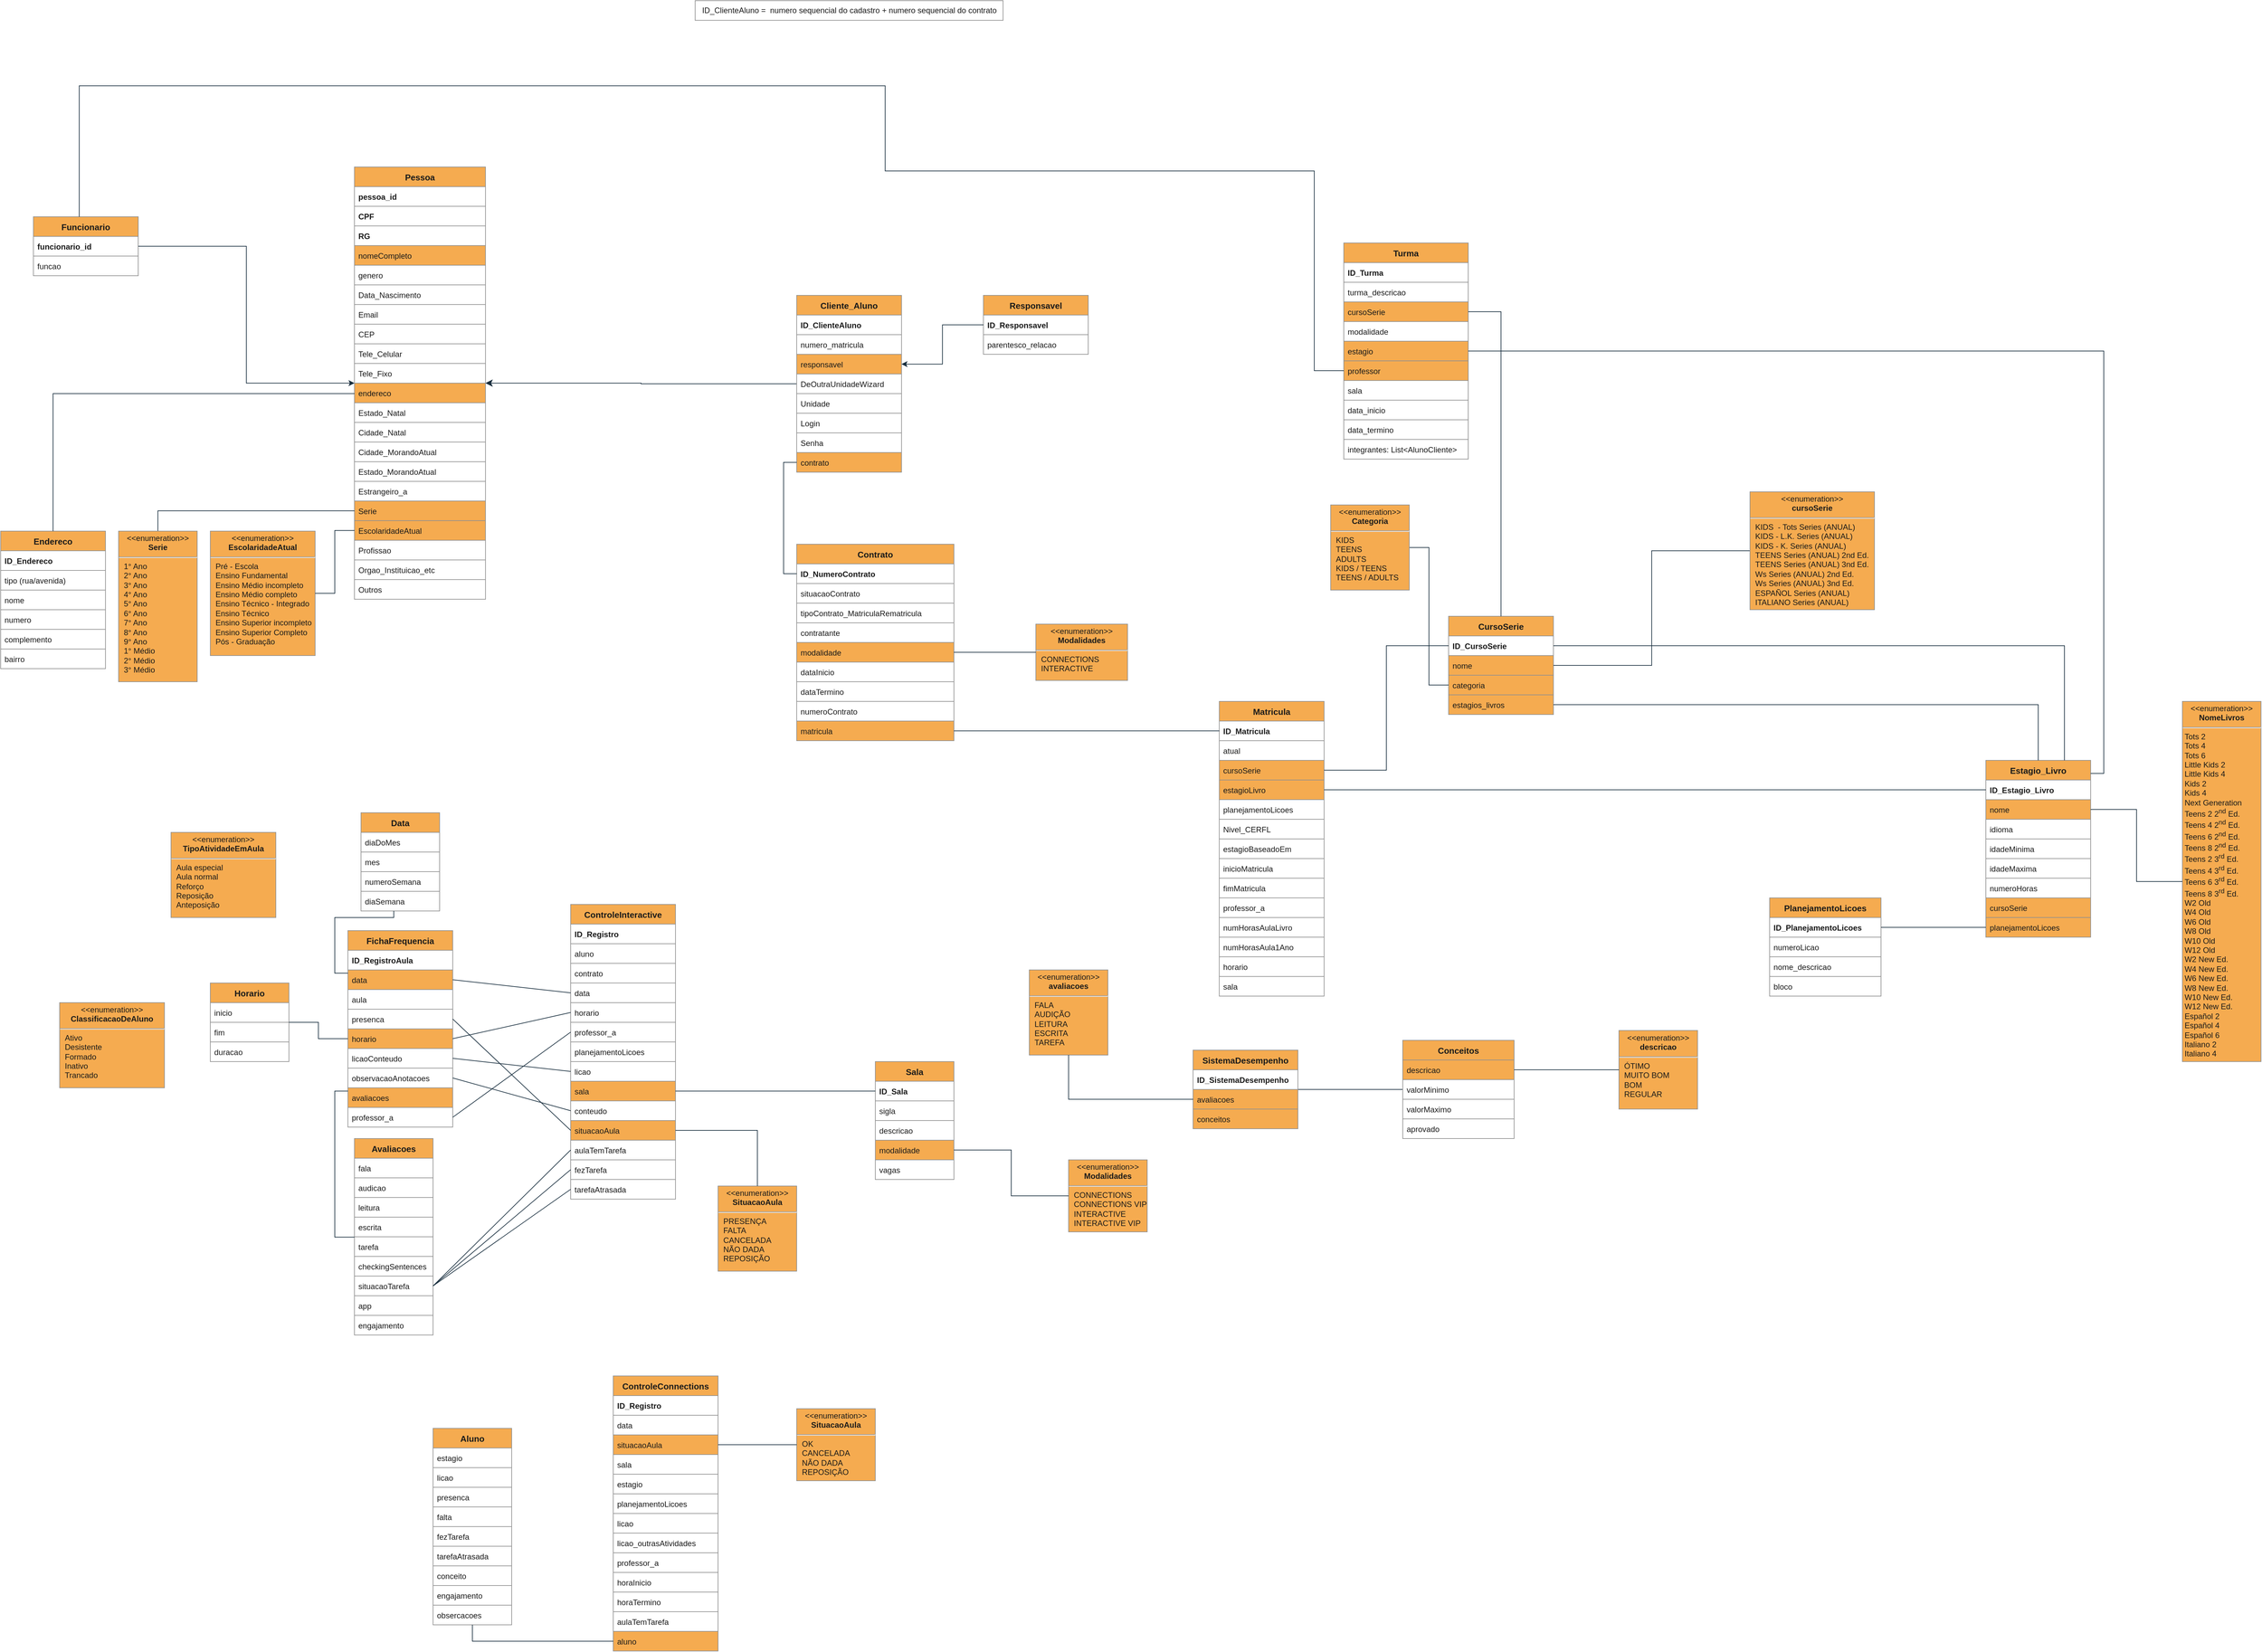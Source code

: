 <mxfile version="20.5.3" type="embed"><diagram id="POm2k2JT35av5bbzbWTk" name="Conceitual"><mxGraphModel dx="1774" dy="748" grid="0" gridSize="10" guides="1" tooltips="1" connect="1" arrows="1" fold="1" page="0" pageScale="1" pageWidth="1920" pageHeight="1200" background="#ffffff" math="0" shadow="0"><root><mxCell id="0"/><mxCell id="1" parent="0"/><mxCell id="nWpIoVkVnjWbzlzGKt3M-1" value="Pessoa" style="swimlane;fontStyle=1;childLayout=stackLayout;horizontal=1;startSize=30;horizontalStack=0;resizeParent=1;resizeParentMax=0;resizeLast=0;collapsible=1;marginBottom=0;fillColor=#F5AB50;strokeColor=#909090;fontColor=#1A1A1A;rounded=0;fontSize=13;labelBackgroundColor=none;" parent="1" vertex="1"><mxGeometry x="10" y="294" width="200" height="660" as="geometry"/></mxCell><mxCell id="nWpIoVkVnjWbzlzGKt3M-2" value="pessoa_id" style="text;strokeColor=#909090;fillColor=none;align=left;verticalAlign=middle;spacingLeft=4;spacingRight=4;overflow=hidden;points=[[0,0.5],[1,0.5]];portConstraint=eastwest;rotatable=0;fontColor=#1A1A1A;rounded=0;shadow=0;glass=0;fontStyle=1;labelBackgroundColor=none;" parent="nWpIoVkVnjWbzlzGKt3M-1" vertex="1"><mxGeometry y="30" width="200" height="30" as="geometry"/></mxCell><mxCell id="nWpIoVkVnjWbzlzGKt3M-15" value="CPF" style="text;strokeColor=#909090;fillColor=none;align=left;verticalAlign=middle;spacingLeft=4;spacingRight=4;overflow=hidden;points=[[0,0.5],[1,0.5]];portConstraint=eastwest;rotatable=0;fontColor=#1A1A1A;rounded=0;labelBackgroundColor=none;fontStyle=1" parent="nWpIoVkVnjWbzlzGKt3M-1" vertex="1"><mxGeometry y="60" width="200" height="30" as="geometry"/></mxCell><mxCell id="nWpIoVkVnjWbzlzGKt3M-16" value="RG" style="text;strokeColor=#909090;fillColor=none;align=left;verticalAlign=middle;spacingLeft=4;spacingRight=4;overflow=hidden;points=[[0,0.5],[1,0.5]];portConstraint=eastwest;rotatable=0;fontColor=#1A1A1A;rounded=0;labelBackgroundColor=none;fontStyle=1" parent="nWpIoVkVnjWbzlzGKt3M-1" vertex="1"><mxGeometry y="90" width="200" height="30" as="geometry"/></mxCell><mxCell id="nWpIoVkVnjWbzlzGKt3M-3" value="nomeCompleto" style="text;strokeColor=#909090;fillColor=#F5AB50;align=left;verticalAlign=middle;spacingLeft=4;spacingRight=4;overflow=hidden;points=[[0,0.5],[1,0.5]];portConstraint=eastwest;rotatable=0;rounded=0;labelBackgroundColor=none;fontColor=#1A1A1A;" parent="nWpIoVkVnjWbzlzGKt3M-1" vertex="1"><mxGeometry y="120" width="200" height="30" as="geometry"/></mxCell><mxCell id="SZJAraMizJXhkspYtvWd-16" value="genero" style="text;strokeColor=#909090;fillColor=none;align=left;verticalAlign=middle;spacingLeft=4;spacingRight=4;overflow=hidden;points=[[0,0.5],[1,0.5]];portConstraint=eastwest;rotatable=0;fontColor=#1A1A1A;rounded=0;labelBackgroundColor=none;" parent="nWpIoVkVnjWbzlzGKt3M-1" vertex="1"><mxGeometry y="150" width="200" height="30" as="geometry"/></mxCell><mxCell id="nWpIoVkVnjWbzlzGKt3M-6" value="Data_Nascimento" style="text;strokeColor=#909090;fillColor=none;align=left;verticalAlign=middle;spacingLeft=4;spacingRight=4;overflow=hidden;points=[[0,0.5],[1,0.5]];portConstraint=eastwest;rotatable=0;fontColor=#1A1A1A;rounded=0;labelBackgroundColor=none;" parent="nWpIoVkVnjWbzlzGKt3M-1" vertex="1"><mxGeometry y="180" width="200" height="30" as="geometry"/></mxCell><mxCell id="nWpIoVkVnjWbzlzGKt3M-9" value="Email" style="text;strokeColor=#909090;fillColor=none;align=left;verticalAlign=middle;spacingLeft=4;spacingRight=4;overflow=hidden;points=[[0,0.5],[1,0.5]];portConstraint=eastwest;rotatable=0;fontColor=#1A1A1A;rounded=0;labelBackgroundColor=none;" parent="nWpIoVkVnjWbzlzGKt3M-1" vertex="1"><mxGeometry y="210" width="200" height="30" as="geometry"/></mxCell><mxCell id="nWpIoVkVnjWbzlzGKt3M-17" value="CEP" style="text;strokeColor=#909090;fillColor=none;align=left;verticalAlign=middle;spacingLeft=4;spacingRight=4;overflow=hidden;points=[[0,0.5],[1,0.5]];portConstraint=eastwest;rotatable=0;fontColor=#1A1A1A;rounded=0;labelBackgroundColor=none;" parent="nWpIoVkVnjWbzlzGKt3M-1" vertex="1"><mxGeometry y="240" width="200" height="30" as="geometry"/></mxCell><mxCell id="nWpIoVkVnjWbzlzGKt3M-7" value="Tele_Celular" style="text;strokeColor=#909090;fillColor=none;align=left;verticalAlign=middle;spacingLeft=4;spacingRight=4;overflow=hidden;points=[[0,0.5],[1,0.5]];portConstraint=eastwest;rotatable=0;fontColor=#1A1A1A;rounded=0;labelBackgroundColor=none;" parent="nWpIoVkVnjWbzlzGKt3M-1" vertex="1"><mxGeometry y="270" width="200" height="30" as="geometry"/></mxCell><mxCell id="nWpIoVkVnjWbzlzGKt3M-8" value="Tele_Fixo" style="text;strokeColor=#909090;fillColor=none;align=left;verticalAlign=middle;spacingLeft=4;spacingRight=4;overflow=hidden;points=[[0,0.5],[1,0.5]];portConstraint=eastwest;rotatable=0;fontColor=#1A1A1A;rounded=0;labelBackgroundColor=none;" parent="nWpIoVkVnjWbzlzGKt3M-1" vertex="1"><mxGeometry y="300" width="200" height="30" as="geometry"/></mxCell><mxCell id="SZJAraMizJXhkspYtvWd-6" value="endereco" style="text;strokeColor=#909090;fillColor=#F5AB50;align=left;verticalAlign=middle;spacingLeft=4;spacingRight=4;overflow=hidden;points=[[0,0.5],[1,0.5]];portConstraint=eastwest;rotatable=0;rounded=0;labelBackgroundColor=none;fontColor=#1A1A1A;" parent="nWpIoVkVnjWbzlzGKt3M-1" vertex="1"><mxGeometry y="330" width="200" height="30" as="geometry"/></mxCell><mxCell id="nWpIoVkVnjWbzlzGKt3M-11" value="Estado_Natal" style="text;strokeColor=#909090;fillColor=none;align=left;verticalAlign=middle;spacingLeft=4;spacingRight=4;overflow=hidden;points=[[0,0.5],[1,0.5]];portConstraint=eastwest;rotatable=0;fontColor=#1A1A1A;rounded=0;labelBackgroundColor=none;" parent="nWpIoVkVnjWbzlzGKt3M-1" vertex="1"><mxGeometry y="360" width="200" height="30" as="geometry"/></mxCell><mxCell id="nWpIoVkVnjWbzlzGKt3M-10" value="Cidade_Natal" style="text;strokeColor=#909090;fillColor=none;align=left;verticalAlign=middle;spacingLeft=4;spacingRight=4;overflow=hidden;points=[[0,0.5],[1,0.5]];portConstraint=eastwest;rotatable=0;fontColor=#1A1A1A;rounded=0;labelBackgroundColor=none;" parent="nWpIoVkVnjWbzlzGKt3M-1" vertex="1"><mxGeometry y="390" width="200" height="30" as="geometry"/></mxCell><mxCell id="nWpIoVkVnjWbzlzGKt3M-12" value="Cidade_MorandoAtual" style="text;strokeColor=#909090;fillColor=none;align=left;verticalAlign=middle;spacingLeft=4;spacingRight=4;overflow=hidden;points=[[0,0.5],[1,0.5]];portConstraint=eastwest;rotatable=0;fontColor=#1A1A1A;rounded=0;labelBackgroundColor=none;" parent="nWpIoVkVnjWbzlzGKt3M-1" vertex="1"><mxGeometry y="420" width="200" height="30" as="geometry"/></mxCell><mxCell id="nWpIoVkVnjWbzlzGKt3M-13" value="Estado_MorandoAtual" style="text;strokeColor=#909090;fillColor=none;align=left;verticalAlign=middle;spacingLeft=4;spacingRight=4;overflow=hidden;points=[[0,0.5],[1,0.5]];portConstraint=eastwest;rotatable=0;fontColor=#1A1A1A;rounded=0;labelBackgroundColor=none;" parent="nWpIoVkVnjWbzlzGKt3M-1" vertex="1"><mxGeometry y="450" width="200" height="30" as="geometry"/></mxCell><mxCell id="nWpIoVkVnjWbzlzGKt3M-14" value="Estrangeiro_a" style="text;strokeColor=#909090;fillColor=none;align=left;verticalAlign=middle;spacingLeft=4;spacingRight=4;overflow=hidden;points=[[0,0.5],[1,0.5]];portConstraint=eastwest;rotatable=0;fontColor=#1A1A1A;rounded=0;labelBackgroundColor=none;" parent="nWpIoVkVnjWbzlzGKt3M-1" vertex="1"><mxGeometry y="480" width="200" height="30" as="geometry"/></mxCell><mxCell id="nWpIoVkVnjWbzlzGKt3M-36" value="Serie" style="text;strokeColor=#909090;fillColor=#F5AB50;align=left;verticalAlign=middle;spacingLeft=4;spacingRight=4;overflow=hidden;points=[[0,0.5],[1,0.5]];portConstraint=eastwest;rotatable=0;rounded=0;labelBackgroundColor=none;fontColor=#1A1A1A;fillStyle=solid;" parent="nWpIoVkVnjWbzlzGKt3M-1" vertex="1"><mxGeometry y="510" width="200" height="30" as="geometry"/></mxCell><mxCell id="nWpIoVkVnjWbzlzGKt3M-35" value="EscolaridadeAtual" style="text;strokeColor=#909090;fillColor=#F5AB50;align=left;verticalAlign=middle;spacingLeft=4;spacingRight=4;overflow=hidden;points=[[0,0.5],[1,0.5]];portConstraint=eastwest;rotatable=0;rounded=0;labelBackgroundColor=none;fontColor=#1A1A1A;fillStyle=solid;" parent="nWpIoVkVnjWbzlzGKt3M-1" vertex="1"><mxGeometry y="540" width="200" height="30" as="geometry"/></mxCell><mxCell id="nWpIoVkVnjWbzlzGKt3M-37" value="Profissao" style="text;strokeColor=#909090;fillColor=none;align=left;verticalAlign=middle;spacingLeft=4;spacingRight=4;overflow=hidden;points=[[0,0.5],[1,0.5]];portConstraint=eastwest;rotatable=0;fontColor=#1A1A1A;rounded=0;labelBackgroundColor=none;" parent="nWpIoVkVnjWbzlzGKt3M-1" vertex="1"><mxGeometry y="570" width="200" height="30" as="geometry"/></mxCell><mxCell id="nWpIoVkVnjWbzlzGKt3M-38" value="Orgao_Instituicao_etc" style="text;strokeColor=#909090;fillColor=none;align=left;verticalAlign=middle;spacingLeft=4;spacingRight=4;overflow=hidden;points=[[0,0.5],[1,0.5]];portConstraint=eastwest;rotatable=0;fontColor=#1A1A1A;rounded=0;labelBackgroundColor=none;" parent="nWpIoVkVnjWbzlzGKt3M-1" vertex="1"><mxGeometry y="600" width="200" height="30" as="geometry"/></mxCell><mxCell id="nWpIoVkVnjWbzlzGKt3M-39" value="Outros" style="text;strokeColor=#909090;fillColor=none;align=left;verticalAlign=middle;spacingLeft=4;spacingRight=4;overflow=hidden;points=[[0,0.5],[1,0.5]];portConstraint=eastwest;rotatable=0;fontColor=#1A1A1A;rounded=0;labelBackgroundColor=none;" parent="nWpIoVkVnjWbzlzGKt3M-1" vertex="1"><mxGeometry y="630" width="200" height="30" as="geometry"/></mxCell><mxCell id="0fIxhT4gbRl_YkppA31t-1" value="Contrato" style="swimlane;fontStyle=1;childLayout=stackLayout;horizontal=1;startSize=30;horizontalStack=0;resizeParent=1;resizeParentMax=0;resizeLast=0;collapsible=1;marginBottom=0;fillColor=#F5AB50;strokeColor=#909090;fontColor=#1A1A1A;rounded=0;fontSize=13;labelBackgroundColor=none;" parent="1" vertex="1"><mxGeometry x="685" y="870" width="240" height="300" as="geometry"/></mxCell><mxCell id="0fIxhT4gbRl_YkppA31t-2" value="ID_NumeroContrato" style="text;strokeColor=#909090;fillColor=none;align=left;verticalAlign=middle;spacingLeft=4;spacingRight=4;overflow=hidden;points=[[0,0.5],[1,0.5]];portConstraint=eastwest;rotatable=0;fontColor=#1A1A1A;rounded=0;shadow=0;glass=0;fontStyle=1;labelBackgroundColor=none;" parent="0fIxhT4gbRl_YkppA31t-1" vertex="1"><mxGeometry y="30" width="240" height="30" as="geometry"/></mxCell><mxCell id="0fIxhT4gbRl_YkppA31t-4" value="situacaoContrato" style="text;strokeColor=#909090;fillColor=none;align=left;verticalAlign=middle;spacingLeft=4;spacingRight=4;overflow=hidden;points=[[0,0.5],[1,0.5]];portConstraint=eastwest;rotatable=0;fontColor=#1A1A1A;rounded=0;labelBackgroundColor=none;" parent="0fIxhT4gbRl_YkppA31t-1" vertex="1"><mxGeometry y="60" width="240" height="30" as="geometry"/></mxCell><mxCell id="0fIxhT4gbRl_YkppA31t-5" value="tipoContrato_MatriculaRematricula" style="text;strokeColor=#909090;fillColor=none;align=left;verticalAlign=middle;spacingLeft=4;spacingRight=4;overflow=hidden;points=[[0,0.5],[1,0.5]];portConstraint=eastwest;rotatable=0;fontColor=#1A1A1A;rounded=0;labelBackgroundColor=none;" parent="0fIxhT4gbRl_YkppA31t-1" vertex="1"><mxGeometry y="90" width="240" height="30" as="geometry"/></mxCell><mxCell id="IpD030YQNXmr0TUx2zoF-5" value="contratante" style="text;strokeColor=#909090;fillColor=none;align=left;verticalAlign=middle;spacingLeft=4;spacingRight=4;overflow=hidden;points=[[0,0.5],[1,0.5]];portConstraint=eastwest;rotatable=0;fontColor=#1A1A1A;rounded=0;labelBackgroundColor=none;" parent="0fIxhT4gbRl_YkppA31t-1" vertex="1"><mxGeometry y="120" width="240" height="30" as="geometry"/></mxCell><mxCell id="0fIxhT4gbRl_YkppA31t-6" value="modalidade" style="text;strokeColor=#909090;fillColor=#F5AB50;align=left;verticalAlign=middle;spacingLeft=4;spacingRight=4;overflow=hidden;points=[[0,0.5],[1,0.5]];portConstraint=eastwest;rotatable=0;rounded=0;labelBackgroundColor=none;fontColor=#1A1A1A;fillStyle=solid;" parent="0fIxhT4gbRl_YkppA31t-1" vertex="1"><mxGeometry y="150" width="240" height="30" as="geometry"/></mxCell><mxCell id="0fIxhT4gbRl_YkppA31t-7" value="dataInicio" style="text;strokeColor=#909090;fillColor=none;align=left;verticalAlign=middle;spacingLeft=4;spacingRight=4;overflow=hidden;points=[[0,0.5],[1,0.5]];portConstraint=eastwest;rotatable=0;fontColor=#1A1A1A;rounded=0;labelBackgroundColor=none;" parent="0fIxhT4gbRl_YkppA31t-1" vertex="1"><mxGeometry y="180" width="240" height="30" as="geometry"/></mxCell><mxCell id="0fIxhT4gbRl_YkppA31t-9" value="dataTermino" style="text;strokeColor=#909090;fillColor=none;align=left;verticalAlign=middle;spacingLeft=4;spacingRight=4;overflow=hidden;points=[[0,0.5],[1,0.5]];portConstraint=eastwest;rotatable=0;fontColor=#1A1A1A;rounded=0;labelBackgroundColor=none;" parent="0fIxhT4gbRl_YkppA31t-1" vertex="1"><mxGeometry y="210" width="240" height="30" as="geometry"/></mxCell><mxCell id="0fIxhT4gbRl_YkppA31t-3" value="numeroContrato" style="text;strokeColor=#909090;fillColor=none;align=left;verticalAlign=middle;spacingLeft=4;spacingRight=4;overflow=hidden;points=[[0,0.5],[1,0.5]];portConstraint=eastwest;rotatable=0;fontColor=#1A1A1A;rounded=0;labelBackgroundColor=none;" parent="0fIxhT4gbRl_YkppA31t-1" vertex="1"><mxGeometry y="240" width="240" height="30" as="geometry"/></mxCell><mxCell id="SZJAraMizJXhkspYtvWd-105" value="matricula" style="text;strokeColor=#909090;fillColor=#F5AB50;align=left;verticalAlign=middle;spacingLeft=4;spacingRight=4;overflow=hidden;points=[[0,0.5],[1,0.5]];portConstraint=eastwest;rotatable=0;rounded=0;labelBackgroundColor=none;fontColor=#1A1A1A;" parent="0fIxhT4gbRl_YkppA31t-1" vertex="1"><mxGeometry y="270" width="240" height="30" as="geometry"/></mxCell><mxCell id="JquZR43pOfXvCcVMopme-9" value="CursoSerie" style="swimlane;fontStyle=1;childLayout=stackLayout;horizontal=1;startSize=30;horizontalStack=0;resizeParent=1;resizeParentMax=0;resizeLast=0;collapsible=1;marginBottom=0;fillColor=#F5AB50;strokeColor=#909090;fontColor=#1A1A1A;rounded=0;fontSize=13;labelBackgroundColor=none;" parent="1" vertex="1"><mxGeometry x="1680" y="980" width="160" height="150" as="geometry"/></mxCell><mxCell id="JquZR43pOfXvCcVMopme-10" value="ID_CursoSerie" style="text;strokeColor=#909090;fillColor=none;align=left;verticalAlign=middle;spacingLeft=4;spacingRight=4;overflow=hidden;points=[[0,0.5],[1,0.5]];portConstraint=eastwest;rotatable=0;fontColor=#1A1A1A;rounded=0;shadow=0;glass=0;fontStyle=1;labelBackgroundColor=none;" parent="JquZR43pOfXvCcVMopme-9" vertex="1"><mxGeometry y="30" width="160" height="30" as="geometry"/></mxCell><mxCell id="JquZR43pOfXvCcVMopme-11" value="nome" style="text;strokeColor=#909090;fillColor=#F5AB50;align=left;verticalAlign=middle;spacingLeft=4;spacingRight=4;overflow=hidden;points=[[0,0.5],[1,0.5]];portConstraint=eastwest;rotatable=0;rounded=0;labelBackgroundColor=none;fontColor=#1A1A1A;fillStyle=solid;" parent="JquZR43pOfXvCcVMopme-9" vertex="1"><mxGeometry y="60" width="160" height="30" as="geometry"/></mxCell><mxCell id="JquZR43pOfXvCcVMopme-13" value="categoria" style="text;strokeColor=#909090;fillColor=#F5AB50;align=left;verticalAlign=middle;spacingLeft=4;spacingRight=4;overflow=hidden;points=[[0,0.5],[1,0.5]];portConstraint=eastwest;rotatable=0;rounded=0;labelBackgroundColor=none;fontColor=#1A1A1A;fillStyle=solid;" parent="JquZR43pOfXvCcVMopme-9" vertex="1"><mxGeometry y="90" width="160" height="30" as="geometry"/></mxCell><mxCell id="K7bReG7VReP9OpcojC8x-9" value="estagios_livros" style="text;strokeColor=#909090;fillColor=#F5AB50;align=left;verticalAlign=middle;spacingLeft=4;spacingRight=4;overflow=hidden;points=[[0,0.5],[1,0.5]];portConstraint=eastwest;rotatable=0;rounded=0;labelBackgroundColor=none;fontColor=#1A1A1A;" parent="JquZR43pOfXvCcVMopme-9" vertex="1"><mxGeometry y="120" width="160" height="30" as="geometry"/></mxCell><mxCell id="1TT0_I5LyJGWJnFQ4JFd-1" value="Matricula" style="swimlane;fontStyle=1;childLayout=stackLayout;horizontal=1;startSize=30;horizontalStack=0;resizeParent=1;resizeParentMax=0;resizeLast=0;collapsible=1;marginBottom=0;fillColor=#F5AB50;strokeColor=#909090;fontColor=#1A1A1A;rounded=0;fontSize=13;labelBackgroundColor=none;" parent="1" vertex="1"><mxGeometry x="1330" y="1110" width="160" height="450" as="geometry"/></mxCell><mxCell id="1TT0_I5LyJGWJnFQ4JFd-2" value="ID_Matricula" style="text;strokeColor=#909090;fillColor=none;align=left;verticalAlign=middle;spacingLeft=4;spacingRight=4;overflow=hidden;points=[[0,0.5],[1,0.5]];portConstraint=eastwest;rotatable=0;fontColor=#1A1A1A;rounded=0;shadow=0;glass=0;fontStyle=1;labelBackgroundColor=none;" parent="1TT0_I5LyJGWJnFQ4JFd-1" vertex="1"><mxGeometry y="30" width="160" height="30" as="geometry"/></mxCell><mxCell id="1TT0_I5LyJGWJnFQ4JFd-3" value="atual" style="text;strokeColor=#909090;fillColor=none;align=left;verticalAlign=middle;spacingLeft=4;spacingRight=4;overflow=hidden;points=[[0,0.5],[1,0.5]];portConstraint=eastwest;rotatable=0;fontColor=#1A1A1A;rounded=0;labelBackgroundColor=none;" parent="1TT0_I5LyJGWJnFQ4JFd-1" vertex="1"><mxGeometry y="60" width="160" height="30" as="geometry"/></mxCell><mxCell id="SZJAraMizJXhkspYtvWd-67" value="cursoSerie" style="text;strokeColor=#909090;fillColor=#F5AB50;align=left;verticalAlign=middle;spacingLeft=4;spacingRight=4;overflow=hidden;points=[[0,0.5],[1,0.5]];portConstraint=eastwest;rotatable=0;rounded=0;labelBackgroundColor=none;fontColor=#1A1A1A;" parent="1TT0_I5LyJGWJnFQ4JFd-1" vertex="1"><mxGeometry y="90" width="160" height="30" as="geometry"/></mxCell><mxCell id="1TT0_I5LyJGWJnFQ4JFd-4" value="estagioLivro" style="text;strokeColor=#909090;fillColor=#F5AB50;align=left;verticalAlign=middle;spacingLeft=4;spacingRight=4;overflow=hidden;points=[[0,0.5],[1,0.5]];portConstraint=eastwest;rotatable=0;rounded=0;labelBackgroundColor=none;fontColor=#1A1A1A;" parent="1TT0_I5LyJGWJnFQ4JFd-1" vertex="1"><mxGeometry y="120" width="160" height="30" as="geometry"/></mxCell><mxCell id="SZJAraMizJXhkspYtvWd-68" value="planejamentoLicoes" style="text;strokeColor=#909090;fillColor=none;align=left;verticalAlign=middle;spacingLeft=4;spacingRight=4;overflow=hidden;points=[[0,0.5],[1,0.5]];portConstraint=eastwest;rotatable=0;fontColor=#1A1A1A;rounded=0;labelBackgroundColor=none;" parent="1TT0_I5LyJGWJnFQ4JFd-1" vertex="1"><mxGeometry y="150" width="160" height="30" as="geometry"/></mxCell><mxCell id="nWpIoVkVnjWbzlzGKt3M-43" value="Nivel_CERFL" style="text;strokeColor=#909090;fillColor=none;align=left;verticalAlign=middle;spacingLeft=4;spacingRight=4;overflow=hidden;points=[[0,0.5],[1,0.5]];portConstraint=eastwest;rotatable=0;fontColor=#1A1A1A;rounded=0;labelBackgroundColor=none;" parent="1TT0_I5LyJGWJnFQ4JFd-1" vertex="1"><mxGeometry y="180" width="160" height="30" as="geometry"/></mxCell><mxCell id="IpD030YQNXmr0TUx2zoF-7" value="estagioBaseadoEm" style="text;strokeColor=#909090;fillColor=none;align=left;verticalAlign=middle;spacingLeft=4;spacingRight=4;overflow=hidden;points=[[0,0.5],[1,0.5]];portConstraint=eastwest;rotatable=0;fontColor=#1A1A1A;rounded=0;labelBackgroundColor=none;" parent="1TT0_I5LyJGWJnFQ4JFd-1" vertex="1"><mxGeometry y="210" width="160" height="30" as="geometry"/></mxCell><mxCell id="1TT0_I5LyJGWJnFQ4JFd-6" value="inicioMatricula" style="text;strokeColor=#909090;fillColor=none;align=left;verticalAlign=middle;spacingLeft=4;spacingRight=4;overflow=hidden;points=[[0,0.5],[1,0.5]];portConstraint=eastwest;rotatable=0;fontColor=#1A1A1A;rounded=0;labelBackgroundColor=none;" parent="1TT0_I5LyJGWJnFQ4JFd-1" vertex="1"><mxGeometry y="240" width="160" height="30" as="geometry"/></mxCell><mxCell id="1TT0_I5LyJGWJnFQ4JFd-7" value="fimMatricula" style="text;strokeColor=#909090;fillColor=none;align=left;verticalAlign=middle;spacingLeft=4;spacingRight=4;overflow=hidden;points=[[0,0.5],[1,0.5]];portConstraint=eastwest;rotatable=0;fontColor=#1A1A1A;rounded=0;labelBackgroundColor=none;" parent="1TT0_I5LyJGWJnFQ4JFd-1" vertex="1"><mxGeometry y="270" width="160" height="30" as="geometry"/></mxCell><mxCell id="1TT0_I5LyJGWJnFQ4JFd-15" value="professor_a" style="text;strokeColor=#909090;fillColor=none;align=left;verticalAlign=middle;spacingLeft=4;spacingRight=4;overflow=hidden;points=[[0,0.5],[1,0.5]];portConstraint=eastwest;rotatable=0;fontColor=#1A1A1A;rounded=0;labelBackgroundColor=none;" parent="1TT0_I5LyJGWJnFQ4JFd-1" vertex="1"><mxGeometry y="300" width="160" height="30" as="geometry"/></mxCell><mxCell id="1TT0_I5LyJGWJnFQ4JFd-24" value="numHorasAulaLivro" style="text;strokeColor=#909090;fillColor=none;align=left;verticalAlign=middle;spacingLeft=4;spacingRight=4;overflow=hidden;points=[[0,0.5],[1,0.5]];portConstraint=eastwest;rotatable=0;fontColor=#1A1A1A;rounded=0;labelBackgroundColor=none;" parent="1TT0_I5LyJGWJnFQ4JFd-1" vertex="1"><mxGeometry y="330" width="160" height="30" as="geometry"/></mxCell><mxCell id="1TT0_I5LyJGWJnFQ4JFd-25" value="numHorasAula1Ano" style="text;strokeColor=#909090;fillColor=none;align=left;verticalAlign=middle;spacingLeft=4;spacingRight=4;overflow=hidden;points=[[0,0.5],[1,0.5]];portConstraint=eastwest;rotatable=0;fontColor=#1A1A1A;rounded=0;labelBackgroundColor=none;" parent="1TT0_I5LyJGWJnFQ4JFd-1" vertex="1"><mxGeometry y="360" width="160" height="30" as="geometry"/></mxCell><mxCell id="1TT0_I5LyJGWJnFQ4JFd-5" value="horario" style="text;strokeColor=#909090;fillColor=none;align=left;verticalAlign=middle;spacingLeft=4;spacingRight=4;overflow=hidden;points=[[0,0.5],[1,0.5]];portConstraint=eastwest;rotatable=0;fontColor=#1A1A1A;rounded=0;labelBackgroundColor=none;" parent="1TT0_I5LyJGWJnFQ4JFd-1" vertex="1"><mxGeometry y="390" width="160" height="30" as="geometry"/></mxCell><mxCell id="SZJAraMizJXhkspYtvWd-70" value="sala" style="text;strokeColor=#909090;fillColor=none;align=left;verticalAlign=middle;spacingLeft=4;spacingRight=4;overflow=hidden;points=[[0,0.5],[1,0.5]];portConstraint=eastwest;rotatable=0;fontColor=#1A1A1A;rounded=0;labelBackgroundColor=none;" parent="1TT0_I5LyJGWJnFQ4JFd-1" vertex="1"><mxGeometry y="420" width="160" height="30" as="geometry"/></mxCell><mxCell id="IjbWlySuSJRFnJmlUXuC-1" value="Funcionario" style="swimlane;fontStyle=1;childLayout=stackLayout;horizontal=1;startSize=30;horizontalStack=0;resizeParent=1;resizeParentMax=0;resizeLast=0;collapsible=1;marginBottom=0;fillColor=#F5AB50;strokeColor=#909090;fontColor=#1A1A1A;rounded=0;fontSize=13;labelBackgroundColor=none;" parent="1" vertex="1"><mxGeometry x="-480" y="370" width="160" height="90" as="geometry"/></mxCell><mxCell id="IjbWlySuSJRFnJmlUXuC-2" value="funcionario_id" style="text;strokeColor=#909090;fillColor=none;align=left;verticalAlign=middle;spacingLeft=4;spacingRight=4;overflow=hidden;points=[[0,0.5],[1,0.5]];portConstraint=eastwest;rotatable=0;fontColor=#1A1A1A;rounded=0;shadow=0;glass=0;fontStyle=1;labelBackgroundColor=none;" parent="IjbWlySuSJRFnJmlUXuC-1" vertex="1"><mxGeometry y="30" width="160" height="30" as="geometry"/></mxCell><mxCell id="IjbWlySuSJRFnJmlUXuC-5" value="funcao" style="text;strokeColor=#909090;fillColor=none;align=left;verticalAlign=middle;spacingLeft=4;spacingRight=4;overflow=hidden;points=[[0,0.5],[1,0.5]];portConstraint=eastwest;rotatable=0;fontColor=#1A1A1A;rounded=0;labelBackgroundColor=none;" parent="IjbWlySuSJRFnJmlUXuC-1" vertex="1"><mxGeometry y="60" width="160" height="30" as="geometry"/></mxCell><mxCell id="SZJAraMizJXhkspYtvWd-7" value="Endereco" style="swimlane;fontStyle=1;childLayout=stackLayout;horizontal=1;startSize=30;horizontalStack=0;resizeParent=1;resizeParentMax=0;resizeLast=0;collapsible=1;marginBottom=0;fillColor=#F5AB50;strokeColor=#909090;fontColor=#1A1A1A;rounded=0;fontSize=13;labelBackgroundColor=none;" parent="1" vertex="1"><mxGeometry x="-530" y="850" width="160" height="210" as="geometry"/></mxCell><mxCell id="SZJAraMizJXhkspYtvWd-8" value="ID_Endereco" style="text;strokeColor=#909090;fillColor=none;align=left;verticalAlign=middle;spacingLeft=4;spacingRight=4;overflow=hidden;points=[[0,0.5],[1,0.5]];portConstraint=eastwest;rotatable=0;fontColor=#1A1A1A;rounded=0;shadow=0;glass=0;fontStyle=1;labelBackgroundColor=none;" parent="SZJAraMizJXhkspYtvWd-7" vertex="1"><mxGeometry y="30" width="160" height="30" as="geometry"/></mxCell><mxCell id="SZJAraMizJXhkspYtvWd-9" value="tipo (rua/avenida)" style="text;strokeColor=#909090;fillColor=none;align=left;verticalAlign=middle;spacingLeft=4;spacingRight=4;overflow=hidden;points=[[0,0.5],[1,0.5]];portConstraint=eastwest;rotatable=0;fontColor=#1A1A1A;rounded=0;labelBackgroundColor=none;" parent="SZJAraMizJXhkspYtvWd-7" vertex="1"><mxGeometry y="60" width="160" height="30" as="geometry"/></mxCell><mxCell id="SZJAraMizJXhkspYtvWd-10" value="nome" style="text;strokeColor=#909090;fillColor=none;align=left;verticalAlign=middle;spacingLeft=4;spacingRight=4;overflow=hidden;points=[[0,0.5],[1,0.5]];portConstraint=eastwest;rotatable=0;fontColor=#1A1A1A;rounded=0;labelBackgroundColor=none;" parent="SZJAraMizJXhkspYtvWd-7" vertex="1"><mxGeometry y="90" width="160" height="30" as="geometry"/></mxCell><mxCell id="SZJAraMizJXhkspYtvWd-11" value="numero" style="text;strokeColor=#909090;fillColor=none;align=left;verticalAlign=middle;spacingLeft=4;spacingRight=4;overflow=hidden;points=[[0,0.5],[1,0.5]];portConstraint=eastwest;rotatable=0;fontColor=#1A1A1A;rounded=0;labelBackgroundColor=none;" parent="SZJAraMizJXhkspYtvWd-7" vertex="1"><mxGeometry y="120" width="160" height="30" as="geometry"/></mxCell><mxCell id="SZJAraMizJXhkspYtvWd-12" value="complemento" style="text;strokeColor=#909090;fillColor=none;align=left;verticalAlign=middle;spacingLeft=4;spacingRight=4;overflow=hidden;points=[[0,0.5],[1,0.5]];portConstraint=eastwest;rotatable=0;fontColor=#1A1A1A;rounded=0;labelBackgroundColor=none;" parent="SZJAraMizJXhkspYtvWd-7" vertex="1"><mxGeometry y="150" width="160" height="30" as="geometry"/></mxCell><mxCell id="SZJAraMizJXhkspYtvWd-13" value="bairro" style="text;strokeColor=#909090;fillColor=none;align=left;verticalAlign=middle;spacingLeft=4;spacingRight=4;overflow=hidden;points=[[0,0.5],[1,0.5]];portConstraint=eastwest;rotatable=0;fontColor=#1A1A1A;rounded=0;labelBackgroundColor=none;" parent="SZJAraMizJXhkspYtvWd-7" vertex="1"><mxGeometry y="180" width="160" height="30" as="geometry"/></mxCell><mxCell id="SZJAraMizJXhkspYtvWd-25" style="edgeStyle=orthogonalEdgeStyle;rounded=0;orthogonalLoop=1;jettySize=auto;html=1;fontFamily=Helvetica;fontSize=12;fontColor=#1A1A1A;endArrow=none;endFill=0;labelBackgroundColor=none;strokeColor=#182E3E;" parent="1" source="SZJAraMizJXhkspYtvWd-6" target="SZJAraMizJXhkspYtvWd-7" edge="1"><mxGeometry relative="1" as="geometry"><Array as="points"><mxPoint x="-450" y="640"/></Array></mxGeometry></mxCell><mxCell id="hbxDveMCdLmUZHm9-9i--13" style="edgeStyle=orthogonalEdgeStyle;rounded=0;orthogonalLoop=1;jettySize=auto;html=1;fontSize=12;endArrow=classic;endFill=1;startSize=8;endSize=8;labelBackgroundColor=none;strokeColor=#182E3E;fontColor=#1A1A1A;" parent="1" source="SZJAraMizJXhkspYtvWd-35" target="nWpIoVkVnjWbzlzGKt3M-1" edge="1"><mxGeometry relative="1" as="geometry"/></mxCell><mxCell id="SZJAraMizJXhkspYtvWd-35" value="Cliente_Aluno" style="swimlane;fontStyle=1;childLayout=stackLayout;horizontal=1;startSize=30;horizontalStack=0;resizeParent=1;resizeParentMax=0;resizeLast=0;collapsible=1;marginBottom=0;fillColor=#F5AB50;strokeColor=#909090;fontColor=#1A1A1A;rounded=0;fontSize=13;labelBackgroundColor=none;" parent="1" vertex="1"><mxGeometry x="685" y="490" width="160" height="270" as="geometry"/></mxCell><mxCell id="SZJAraMizJXhkspYtvWd-36" value="ID_ClienteAluno" style="text;strokeColor=#909090;fillColor=none;align=left;verticalAlign=middle;spacingLeft=4;spacingRight=4;overflow=hidden;points=[[0,0.5],[1,0.5]];portConstraint=eastwest;rotatable=0;fontColor=#1A1A1A;rounded=0;shadow=0;glass=0;fontStyle=1;labelBackgroundColor=none;" parent="SZJAraMizJXhkspYtvWd-35" vertex="1"><mxGeometry y="30" width="160" height="30" as="geometry"/></mxCell><mxCell id="SZJAraMizJXhkspYtvWd-37" value="numero_matricula" style="text;strokeColor=#909090;fillColor=none;align=left;verticalAlign=middle;spacingLeft=4;spacingRight=4;overflow=hidden;points=[[0,0.5],[1,0.5]];portConstraint=eastwest;rotatable=0;fontColor=#1A1A1A;rounded=0;labelBackgroundColor=none;" parent="SZJAraMizJXhkspYtvWd-35" vertex="1"><mxGeometry y="60" width="160" height="30" as="geometry"/></mxCell><mxCell id="SZJAraMizJXhkspYtvWd-44" value="responsavel" style="text;strokeColor=#909090;fillColor=#F5AB50;align=left;verticalAlign=middle;spacingLeft=4;spacingRight=4;overflow=hidden;points=[[0,0.5],[1,0.5]];portConstraint=eastwest;rotatable=0;rounded=0;labelBackgroundColor=none;fontColor=#1A1A1A;" parent="SZJAraMizJXhkspYtvWd-35" vertex="1"><mxGeometry y="90" width="160" height="30" as="geometry"/></mxCell><mxCell id="nWpIoVkVnjWbzlzGKt3M-48" value="DeOutraUnidadeWizard" style="text;strokeColor=#909090;fillColor=none;align=left;verticalAlign=middle;spacingLeft=4;spacingRight=4;overflow=hidden;points=[[0,0.5],[1,0.5]];portConstraint=eastwest;rotatable=0;fontColor=#1A1A1A;rounded=0;labelBackgroundColor=none;" parent="SZJAraMizJXhkspYtvWd-35" vertex="1"><mxGeometry y="120" width="160" height="30" as="geometry"/></mxCell><mxCell id="nWpIoVkVnjWbzlzGKt3M-49" value="Unidade" style="text;strokeColor=#909090;fillColor=none;align=left;verticalAlign=middle;spacingLeft=4;spacingRight=4;overflow=hidden;points=[[0,0.5],[1,0.5]];portConstraint=eastwest;rotatable=0;fontColor=#1A1A1A;rounded=0;labelBackgroundColor=none;" parent="SZJAraMizJXhkspYtvWd-35" vertex="1"><mxGeometry y="150" width="160" height="30" as="geometry"/></mxCell><mxCell id="nWpIoVkVnjWbzlzGKt3M-46" value="Login" style="text;strokeColor=#909090;fillColor=none;align=left;verticalAlign=middle;spacingLeft=4;spacingRight=4;overflow=hidden;points=[[0,0.5],[1,0.5]];portConstraint=eastwest;rotatable=0;fontColor=#1A1A1A;rounded=0;labelBackgroundColor=none;" parent="SZJAraMizJXhkspYtvWd-35" vertex="1"><mxGeometry y="180" width="160" height="30" as="geometry"/></mxCell><mxCell id="nWpIoVkVnjWbzlzGKt3M-47" value="Senha" style="text;strokeColor=#909090;fillColor=none;align=left;verticalAlign=middle;spacingLeft=4;spacingRight=4;overflow=hidden;points=[[0,0.5],[1,0.5]];portConstraint=eastwest;rotatable=0;fontColor=#1A1A1A;rounded=0;labelBackgroundColor=none;" parent="SZJAraMizJXhkspYtvWd-35" vertex="1"><mxGeometry y="210" width="160" height="30" as="geometry"/></mxCell><mxCell id="SZJAraMizJXhkspYtvWd-103" value="contrato" style="text;strokeColor=#909090;fillColor=#F5AB50;align=left;verticalAlign=middle;spacingLeft=4;spacingRight=4;overflow=hidden;points=[[0,0.5],[1,0.5]];portConstraint=eastwest;rotatable=0;rounded=0;labelBackgroundColor=none;fontColor=#1A1A1A;" parent="SZJAraMizJXhkspYtvWd-35" vertex="1"><mxGeometry y="240" width="160" height="30" as="geometry"/></mxCell><mxCell id="SZJAraMizJXhkspYtvWd-45" value="Responsavel" style="swimlane;fontStyle=1;childLayout=stackLayout;horizontal=1;startSize=30;horizontalStack=0;resizeParent=1;resizeParentMax=0;resizeLast=0;collapsible=1;marginBottom=0;fillColor=#F5AB50;strokeColor=#909090;fontColor=#1A1A1A;rounded=0;fontSize=13;labelBackgroundColor=none;" parent="1" vertex="1"><mxGeometry x="970" y="490" width="160" height="90" as="geometry"/></mxCell><mxCell id="SZJAraMizJXhkspYtvWd-46" value="ID_Responsavel" style="text;strokeColor=#909090;fillColor=none;align=left;verticalAlign=middle;spacingLeft=4;spacingRight=4;overflow=hidden;points=[[0,0.5],[1,0.5]];portConstraint=eastwest;rotatable=0;fontColor=#1A1A1A;rounded=0;shadow=0;glass=0;fontStyle=1;labelBackgroundColor=none;" parent="SZJAraMizJXhkspYtvWd-45" vertex="1"><mxGeometry y="30" width="160" height="30" as="geometry"/></mxCell><mxCell id="SZJAraMizJXhkspYtvWd-47" value="parentesco_relacao" style="text;strokeColor=#909090;fillColor=none;align=left;verticalAlign=middle;spacingLeft=4;spacingRight=4;overflow=hidden;points=[[0,0.5],[1,0.5]];portConstraint=eastwest;rotatable=0;fontColor=#1A1A1A;rounded=0;labelBackgroundColor=none;" parent="SZJAraMizJXhkspYtvWd-45" vertex="1"><mxGeometry y="60" width="160" height="30" as="geometry"/></mxCell><mxCell id="SZJAraMizJXhkspYtvWd-54" style="edgeStyle=orthogonalEdgeStyle;rounded=0;orthogonalLoop=1;jettySize=auto;html=1;fontFamily=Helvetica;fontSize=12;fontColor=#1A1A1A;endArrow=classic;endFill=1;labelBackgroundColor=none;strokeColor=#182E3E;" parent="1" source="IjbWlySuSJRFnJmlUXuC-2" target="nWpIoVkVnjWbzlzGKt3M-1" edge="1"><mxGeometry relative="1" as="geometry"/></mxCell><mxCell id="SZJAraMizJXhkspYtvWd-55" style="edgeStyle=orthogonalEdgeStyle;rounded=0;orthogonalLoop=1;jettySize=auto;html=1;fontFamily=Helvetica;fontSize=12;fontColor=#1A1A1A;endArrow=classic;endFill=1;jumpSize=6;labelBackgroundColor=none;strokeColor=#182E3E;" parent="1" source="SZJAraMizJXhkspYtvWd-46" target="SZJAraMizJXhkspYtvWd-44" edge="1"><mxGeometry relative="1" as="geometry"/></mxCell><mxCell id="SZJAraMizJXhkspYtvWd-56" value="Turma" style="swimlane;fontStyle=1;childLayout=stackLayout;horizontal=1;startSize=30;horizontalStack=0;resizeParent=1;resizeParentMax=0;resizeLast=0;collapsible=1;marginBottom=0;fillColor=#F5AB50;strokeColor=#909090;fontColor=#1A1A1A;rounded=0;fontSize=13;labelBackgroundColor=none;" parent="1" vertex="1"><mxGeometry x="1520" y="410" width="190" height="330" as="geometry"/></mxCell><mxCell id="SZJAraMizJXhkspYtvWd-57" value="ID_Turma" style="text;strokeColor=#909090;fillColor=none;align=left;verticalAlign=middle;spacingLeft=4;spacingRight=4;overflow=hidden;points=[[0,0.5],[1,0.5]];portConstraint=eastwest;rotatable=0;fontColor=#1A1A1A;rounded=0;shadow=0;glass=0;fontStyle=1;labelBackgroundColor=none;" parent="SZJAraMizJXhkspYtvWd-56" vertex="1"><mxGeometry y="30" width="190" height="30" as="geometry"/></mxCell><mxCell id="SZJAraMizJXhkspYtvWd-58" value="turma_descricao" style="text;strokeColor=#909090;fillColor=none;align=left;verticalAlign=middle;spacingLeft=4;spacingRight=4;overflow=hidden;points=[[0,0.5],[1,0.5]];portConstraint=eastwest;rotatable=0;fontColor=#1A1A1A;rounded=0;labelBackgroundColor=none;" parent="SZJAraMizJXhkspYtvWd-56" vertex="1"><mxGeometry y="60" width="190" height="30" as="geometry"/></mxCell><mxCell id="SZJAraMizJXhkspYtvWd-59" value="cursoSerie" style="text;strokeColor=#909090;fillColor=#F5AB50;align=left;verticalAlign=middle;spacingLeft=4;spacingRight=4;overflow=hidden;points=[[0,0.5],[1,0.5]];portConstraint=eastwest;rotatable=0;fontColor=#1A1A1A;rounded=0;labelBackgroundColor=none;" parent="SZJAraMizJXhkspYtvWd-56" vertex="1"><mxGeometry y="90" width="190" height="30" as="geometry"/></mxCell><mxCell id="SZJAraMizJXhkspYtvWd-60" value="modalidade" style="text;strokeColor=#909090;fillColor=none;align=left;verticalAlign=middle;spacingLeft=4;spacingRight=4;overflow=hidden;points=[[0,0.5],[1,0.5]];portConstraint=eastwest;rotatable=0;fontColor=#1A1A1A;rounded=0;labelBackgroundColor=none;" parent="SZJAraMizJXhkspYtvWd-56" vertex="1"><mxGeometry y="120" width="190" height="30" as="geometry"/></mxCell><mxCell id="SZJAraMizJXhkspYtvWd-61" value="estagio" style="text;strokeColor=#909090;fillColor=#F5AB50;align=left;verticalAlign=middle;spacingLeft=4;spacingRight=4;overflow=hidden;points=[[0,0.5],[1,0.5]];portConstraint=eastwest;rotatable=0;fontColor=#1A1A1A;rounded=0;labelBackgroundColor=none;" parent="SZJAraMizJXhkspYtvWd-56" vertex="1"><mxGeometry y="150" width="190" height="30" as="geometry"/></mxCell><mxCell id="SZJAraMizJXhkspYtvWd-62" value="professor" style="text;strokeColor=#909090;fillColor=#F5AB50;align=left;verticalAlign=middle;spacingLeft=4;spacingRight=4;overflow=hidden;points=[[0,0.5],[1,0.5]];portConstraint=eastwest;rotatable=0;fontColor=#1A1A1A;rounded=0;labelBackgroundColor=none;" parent="SZJAraMizJXhkspYtvWd-56" vertex="1"><mxGeometry y="180" width="190" height="30" as="geometry"/></mxCell><mxCell id="SZJAraMizJXhkspYtvWd-63" value="sala" style="text;strokeColor=#909090;fillColor=none;align=left;verticalAlign=middle;spacingLeft=4;spacingRight=4;overflow=hidden;points=[[0,0.5],[1,0.5]];portConstraint=eastwest;rotatable=0;fontColor=#1A1A1A;rounded=0;labelBackgroundColor=none;" parent="SZJAraMizJXhkspYtvWd-56" vertex="1"><mxGeometry y="210" width="190" height="30" as="geometry"/></mxCell><mxCell id="SZJAraMizJXhkspYtvWd-64" value="data_inicio" style="text;strokeColor=#909090;fillColor=none;align=left;verticalAlign=middle;spacingLeft=4;spacingRight=4;overflow=hidden;points=[[0,0.5],[1,0.5]];portConstraint=eastwest;rotatable=0;fontColor=#1A1A1A;rounded=0;labelBackgroundColor=none;" parent="SZJAraMizJXhkspYtvWd-56" vertex="1"><mxGeometry y="240" width="190" height="30" as="geometry"/></mxCell><mxCell id="SZJAraMizJXhkspYtvWd-65" value="data_termino" style="text;strokeColor=#909090;fillColor=none;align=left;verticalAlign=middle;spacingLeft=4;spacingRight=4;overflow=hidden;points=[[0,0.5],[1,0.5]];portConstraint=eastwest;rotatable=0;fontColor=#1A1A1A;rounded=0;labelBackgroundColor=none;" parent="SZJAraMizJXhkspYtvWd-56" vertex="1"><mxGeometry y="270" width="190" height="30" as="geometry"/></mxCell><mxCell id="SZJAraMizJXhkspYtvWd-66" value="integrantes: List&lt;AlunoCliente&gt;" style="text;strokeColor=#909090;fillColor=none;align=left;verticalAlign=middle;spacingLeft=4;spacingRight=4;overflow=hidden;points=[[0,0.5],[1,0.5]];portConstraint=eastwest;rotatable=0;fontColor=#1A1A1A;rounded=0;labelBackgroundColor=none;" parent="SZJAraMizJXhkspYtvWd-56" vertex="1"><mxGeometry y="300" width="190" height="30" as="geometry"/></mxCell><mxCell id="SZJAraMizJXhkspYtvWd-71" value="Estagio_Livro" style="swimlane;fontStyle=1;childLayout=stackLayout;horizontal=1;startSize=30;horizontalStack=0;resizeParent=1;resizeParentMax=0;resizeLast=0;collapsible=1;marginBottom=0;fillColor=#F5AB50;strokeColor=#909090;fontColor=#1A1A1A;rounded=0;fontSize=13;labelBackgroundColor=none;" parent="1" vertex="1"><mxGeometry x="2500" y="1200" width="160" height="270" as="geometry"/></mxCell><mxCell id="SZJAraMizJXhkspYtvWd-72" value="ID_Estagio_Livro" style="text;strokeColor=#909090;fillColor=none;align=left;verticalAlign=middle;spacingLeft=4;spacingRight=4;overflow=hidden;points=[[0,0.5],[1,0.5]];portConstraint=eastwest;rotatable=0;fontColor=#1A1A1A;rounded=0;shadow=0;glass=0;fontStyle=1;labelBackgroundColor=none;" parent="SZJAraMizJXhkspYtvWd-71" vertex="1"><mxGeometry y="30" width="160" height="30" as="geometry"/></mxCell><mxCell id="SZJAraMizJXhkspYtvWd-73" value="nome" style="text;strokeColor=#909090;fillColor=#F5AB50;align=left;verticalAlign=middle;spacingLeft=4;spacingRight=4;overflow=hidden;points=[[0,0.5],[1,0.5]];portConstraint=eastwest;rotatable=0;rounded=0;labelBackgroundColor=none;fontColor=#1A1A1A;fillStyle=solid;" parent="SZJAraMizJXhkspYtvWd-71" vertex="1"><mxGeometry y="60" width="160" height="30" as="geometry"/></mxCell><mxCell id="SZJAraMizJXhkspYtvWd-74" value="idioma" style="text;strokeColor=#909090;fillColor=none;align=left;verticalAlign=middle;spacingLeft=4;spacingRight=4;overflow=hidden;points=[[0,0.5],[1,0.5]];portConstraint=eastwest;rotatable=0;fontColor=#1A1A1A;rounded=0;labelBackgroundColor=none;" parent="SZJAraMizJXhkspYtvWd-71" vertex="1"><mxGeometry y="90" width="160" height="30" as="geometry"/></mxCell><mxCell id="SZJAraMizJXhkspYtvWd-75" value="idadeMinima" style="text;strokeColor=#909090;fillColor=none;align=left;verticalAlign=middle;spacingLeft=4;spacingRight=4;overflow=hidden;points=[[0,0.5],[1,0.5]];portConstraint=eastwest;rotatable=0;fontColor=#1A1A1A;rounded=0;labelBackgroundColor=none;" parent="SZJAraMizJXhkspYtvWd-71" vertex="1"><mxGeometry y="120" width="160" height="30" as="geometry"/></mxCell><mxCell id="SZJAraMizJXhkspYtvWd-76" value="idadeMaxima" style="text;strokeColor=#909090;fillColor=none;align=left;verticalAlign=middle;spacingLeft=4;spacingRight=4;overflow=hidden;points=[[0,0.5],[1,0.5]];portConstraint=eastwest;rotatable=0;fontColor=#1A1A1A;rounded=0;labelBackgroundColor=none;" parent="SZJAraMizJXhkspYtvWd-71" vertex="1"><mxGeometry y="150" width="160" height="30" as="geometry"/></mxCell><mxCell id="SZJAraMizJXhkspYtvWd-77" value="numeroHoras" style="text;strokeColor=#909090;fillColor=none;align=left;verticalAlign=middle;spacingLeft=4;spacingRight=4;overflow=hidden;points=[[0,0.5],[1,0.5]];portConstraint=eastwest;rotatable=0;fontColor=#1A1A1A;rounded=0;labelBackgroundColor=none;" parent="SZJAraMizJXhkspYtvWd-71" vertex="1"><mxGeometry y="180" width="160" height="30" as="geometry"/></mxCell><mxCell id="SZJAraMizJXhkspYtvWd-78" value="cursoSerie" style="text;strokeColor=#909090;fillColor=#F5AB50;align=left;verticalAlign=middle;spacingLeft=4;spacingRight=4;overflow=hidden;points=[[0,0.5],[1,0.5]];portConstraint=eastwest;rotatable=0;rounded=0;labelBackgroundColor=none;fontColor=#1A1A1A;" parent="SZJAraMizJXhkspYtvWd-71" vertex="1"><mxGeometry y="210" width="160" height="30" as="geometry"/></mxCell><mxCell id="SZJAraMizJXhkspYtvWd-87" value="planejamentoLicoes" style="text;strokeColor=#909090;fillColor=#F5AB50;align=left;verticalAlign=middle;spacingLeft=4;spacingRight=4;overflow=hidden;points=[[0,0.5],[1,0.5]];portConstraint=eastwest;rotatable=0;rounded=0;labelBackgroundColor=none;fontColor=#1A1A1A;" parent="SZJAraMizJXhkspYtvWd-71" vertex="1"><mxGeometry y="240" width="160" height="30" as="geometry"/></mxCell><mxCell id="SZJAraMizJXhkspYtvWd-88" value="PlanejamentoLicoes" style="swimlane;fontStyle=1;childLayout=stackLayout;horizontal=1;startSize=30;horizontalStack=0;resizeParent=1;resizeParentMax=0;resizeLast=0;collapsible=1;marginBottom=0;fillColor=#F5AB50;strokeColor=#909090;fontColor=#1A1A1A;rounded=0;fontSize=13;labelBackgroundColor=none;" parent="1" vertex="1"><mxGeometry x="2170" y="1410" width="170" height="150" as="geometry"/></mxCell><mxCell id="SZJAraMizJXhkspYtvWd-89" value="ID_PlanejamentoLicoes" style="text;strokeColor=#909090;fillColor=none;align=left;verticalAlign=middle;spacingLeft=4;spacingRight=4;overflow=hidden;points=[[0,0.5],[1,0.5]];portConstraint=eastwest;rotatable=0;fontColor=#1A1A1A;rounded=0;shadow=0;glass=0;fontStyle=1;labelBackgroundColor=none;" parent="SZJAraMizJXhkspYtvWd-88" vertex="1"><mxGeometry y="30" width="170" height="30" as="geometry"/></mxCell><mxCell id="SZJAraMizJXhkspYtvWd-91" value="numeroLicao" style="text;strokeColor=#909090;fillColor=none;align=left;verticalAlign=middle;spacingLeft=4;spacingRight=4;overflow=hidden;points=[[0,0.5],[1,0.5]];portConstraint=eastwest;rotatable=0;fontColor=#1A1A1A;rounded=0;labelBackgroundColor=none;" parent="SZJAraMizJXhkspYtvWd-88" vertex="1"><mxGeometry y="60" width="170" height="30" as="geometry"/></mxCell><mxCell id="SZJAraMizJXhkspYtvWd-90" value="nome_descricao" style="text;strokeColor=#909090;fillColor=none;align=left;verticalAlign=middle;spacingLeft=4;spacingRight=4;overflow=hidden;points=[[0,0.5],[1,0.5]];portConstraint=eastwest;rotatable=0;fontColor=#1A1A1A;rounded=0;labelBackgroundColor=none;" parent="SZJAraMizJXhkspYtvWd-88" vertex="1"><mxGeometry y="90" width="170" height="30" as="geometry"/></mxCell><mxCell id="SZJAraMizJXhkspYtvWd-93" value="bloco" style="text;strokeColor=#909090;fillColor=none;align=left;verticalAlign=middle;spacingLeft=4;spacingRight=4;overflow=hidden;points=[[0,0.5],[1,0.5]];portConstraint=eastwest;rotatable=0;fontColor=#1A1A1A;rounded=0;labelBackgroundColor=none;" parent="SZJAraMizJXhkspYtvWd-88" vertex="1"><mxGeometry y="120" width="170" height="30" as="geometry"/></mxCell><mxCell id="SZJAraMizJXhkspYtvWd-97" style="edgeStyle=orthogonalEdgeStyle;rounded=0;jumpSize=6;orthogonalLoop=1;jettySize=auto;html=1;fontFamily=Helvetica;fontSize=12;fontColor=#1A1A1A;endArrow=none;endFill=0;labelBackgroundColor=none;strokeColor=#182E3E;" parent="1" source="SZJAraMizJXhkspYtvWd-89" target="SZJAraMizJXhkspYtvWd-87" edge="1"><mxGeometry relative="1" as="geometry"/></mxCell><mxCell id="SZJAraMizJXhkspYtvWd-99" style="edgeStyle=orthogonalEdgeStyle;rounded=0;jumpSize=6;orthogonalLoop=1;jettySize=auto;html=1;fontFamily=Helvetica;fontSize=12;fontColor=#1A1A1A;endArrow=none;endFill=0;labelBackgroundColor=none;strokeColor=#182E3E;exitX=1;exitY=0.5;exitDx=0;exitDy=0;entryX=0.75;entryY=0;entryDx=0;entryDy=0;" parent="1" source="JquZR43pOfXvCcVMopme-10" target="SZJAraMizJXhkspYtvWd-71" edge="1"><mxGeometry relative="1" as="geometry"/></mxCell><mxCell id="SZJAraMizJXhkspYtvWd-104" style="edgeStyle=orthogonalEdgeStyle;rounded=0;jumpSize=6;orthogonalLoop=1;jettySize=auto;html=1;fontFamily=Helvetica;fontSize=12;fontColor=#1A1A1A;endArrow=none;endFill=0;labelBackgroundColor=none;strokeColor=#182E3E;entryX=0;entryY=0.5;entryDx=0;entryDy=0;" parent="1" source="0fIxhT4gbRl_YkppA31t-2" target="SZJAraMizJXhkspYtvWd-103" edge="1"><mxGeometry relative="1" as="geometry"/></mxCell><mxCell id="SZJAraMizJXhkspYtvWd-106" style="edgeStyle=orthogonalEdgeStyle;rounded=0;jumpSize=6;orthogonalLoop=1;jettySize=auto;html=1;fontFamily=Helvetica;fontSize=12;fontColor=#1A1A1A;endArrow=none;endFill=0;labelBackgroundColor=none;strokeColor=#182E3E;" parent="1" source="SZJAraMizJXhkspYtvWd-105" target="1TT0_I5LyJGWJnFQ4JFd-2" edge="1"><mxGeometry relative="1" as="geometry"/></mxCell><mxCell id="SZJAraMizJXhkspYtvWd-108" style="edgeStyle=orthogonalEdgeStyle;rounded=0;jumpSize=6;orthogonalLoop=1;jettySize=auto;html=1;fontFamily=Helvetica;fontSize=12;fontColor=#1A1A1A;endArrow=none;endFill=0;labelBackgroundColor=none;strokeColor=#182E3E;" parent="1" source="SZJAraMizJXhkspYtvWd-67" target="JquZR43pOfXvCcVMopme-10" edge="1"><mxGeometry relative="1" as="geometry"/></mxCell><mxCell id="wGkZs1_F0PNANWOeqvhp-38" value="&lt;p style=&quot;margin:0px;margin-top:4px;text-align:center;&quot;&gt;&amp;lt;&amp;lt;enumeration&amp;gt;&amp;gt;&lt;br&gt;&lt;b&gt;EscolaridadeAtual&lt;/b&gt;&lt;/p&gt;&lt;hr&gt;&lt;p style=&quot;border-color: var(--border-color); margin: 0px 0px 0px 8px; text-align: left;&quot;&gt;Pré - Escola&lt;/p&gt;&lt;p style=&quot;border-color: var(--border-color); margin: 0px 0px 0px 8px; text-align: left;&quot;&gt;Ensino Fundamental&lt;/p&gt;&lt;p style=&quot;border-color: var(--border-color); margin: 0px 0px 0px 8px; text-align: left;&quot;&gt;Ensino Médio incompleto&lt;/p&gt;&lt;p style=&quot;border-color: var(--border-color); margin: 0px 0px 0px 8px; text-align: left;&quot;&gt;Ensino Médio completo&lt;br style=&quot;border-color: var(--border-color);&quot;&gt;&lt;/p&gt;&lt;p style=&quot;border-color: var(--border-color); margin: 0px 0px 0px 8px; text-align: left;&quot;&gt;Ensino Técnico - Integrado&lt;/p&gt;&lt;p style=&quot;border-color: var(--border-color); margin: 0px 0px 0px 8px; text-align: left;&quot;&gt;Ensino Técnico&lt;br style=&quot;border-color: var(--border-color);&quot;&gt;&lt;/p&gt;&lt;p style=&quot;border-color: var(--border-color); margin: 0px 0px 0px 8px; text-align: left;&quot;&gt;Ensino Superior incompleto&lt;/p&gt;&lt;p style=&quot;border-color: var(--border-color); margin: 0px 0px 0px 8px; text-align: left;&quot;&gt;Ensino Superior Completo&lt;/p&gt;&lt;p style=&quot;border-color: var(--border-color); margin: 0px 0px 0px 8px; text-align: left;&quot;&gt;Pós - Graduação&lt;/p&gt;" style="shape=rect;html=1;overflow=fill;whiteSpace=wrap;rounded=0;fontFamily=Helvetica;fontSize=12;fillColor=#F5AB50;labelBackgroundColor=none;strokeColor=#909090;fontColor=#1A1A1A;fillStyle=solid;" parent="1" vertex="1"><mxGeometry x="-210" y="850" width="160" height="190" as="geometry"/></mxCell><mxCell id="wGkZs1_F0PNANWOeqvhp-39" value="&lt;p style=&quot;margin:0px;margin-top:4px;text-align:center;&quot;&gt;&amp;lt;&amp;lt;enumeration&amp;gt;&amp;gt;&lt;br&gt;&lt;b&gt;TipoAtividadeEmAula&lt;/b&gt;&lt;/p&gt;&lt;hr&gt;&lt;p style=&quot;border-color: var(--border-color); margin: 0px 0px 0px 8px; text-align: left;&quot;&gt;Aula especial&lt;/p&gt;&lt;p style=&quot;border-color: var(--border-color); margin: 0px 0px 0px 8px; text-align: left;&quot;&gt;Aula normal&lt;/p&gt;&lt;p style=&quot;border-color: var(--border-color); margin: 0px 0px 0px 8px; text-align: left;&quot;&gt;Reforço&lt;/p&gt;&lt;p style=&quot;border-color: var(--border-color); margin: 0px 0px 0px 8px; text-align: left;&quot;&gt;Reposição&lt;/p&gt;&lt;p style=&quot;border-color: var(--border-color); margin: 0px 0px 0px 8px; text-align: left;&quot;&gt;Anteposição&lt;/p&gt;" style="shape=rect;html=1;overflow=fill;whiteSpace=wrap;rounded=0;fontFamily=Helvetica;fontSize=12;fillColor=#F5AB50;labelBackgroundColor=none;strokeColor=#909090;fontColor=#1A1A1A;" parent="1" vertex="1"><mxGeometry x="-270" y="1310" width="160" height="130" as="geometry"/></mxCell><mxCell id="wGkZs1_F0PNANWOeqvhp-41" style="edgeStyle=orthogonalEdgeStyle;rounded=0;orthogonalLoop=1;jettySize=auto;html=1;fontColor=#1A1A1A;endArrow=none;endFill=0;strokeColor=#182E3E;labelBackgroundColor=none;" parent="1" source="wGkZs1_F0PNANWOeqvhp-40" target="nWpIoVkVnjWbzlzGKt3M-36" edge="1"><mxGeometry relative="1" as="geometry"/></mxCell><mxCell id="wGkZs1_F0PNANWOeqvhp-40" value="&lt;p style=&quot;margin:0px;margin-top:4px;text-align:center;&quot;&gt;&amp;lt;&amp;lt;enumeration&amp;gt;&amp;gt;&lt;br&gt;&lt;b&gt;Serie&lt;/b&gt;&lt;/p&gt;&lt;hr&gt;&lt;p style=&quot;border-color: var(--border-color); margin: 0px 0px 0px 8px; text-align: left;&quot;&gt;&lt;span style=&quot;background-color: initial;&quot;&gt;1° Ano&lt;/span&gt;&lt;/p&gt;&lt;p style=&quot;border-color: var(--border-color); margin: 0px 0px 0px 8px; text-align: left;&quot;&gt;2° Ano&lt;span style=&quot;background-color: initial;&quot;&gt;&lt;br&gt;&lt;/span&gt;&lt;/p&gt;&lt;p style=&quot;border-color: var(--border-color); margin: 0px 0px 0px 8px; text-align: left;&quot;&gt;3° Ano&lt;br&gt;&lt;/p&gt;&lt;p style=&quot;border-color: var(--border-color); margin: 0px 0px 0px 8px; text-align: left;&quot;&gt;4° Ano&lt;br&gt;&lt;/p&gt;&lt;p style=&quot;border-color: var(--border-color); margin: 0px 0px 0px 8px; text-align: left;&quot;&gt;5° Ano&lt;/p&gt;&lt;p style=&quot;border-color: var(--border-color); margin: 0px 0px 0px 8px; text-align: left;&quot;&gt;6° Ano&lt;/p&gt;&lt;p style=&quot;border-color: var(--border-color); margin: 0px 0px 0px 8px; text-align: left;&quot;&gt;7° Ano&lt;/p&gt;&lt;p style=&quot;border-color: var(--border-color); margin: 0px 0px 0px 8px; text-align: left;&quot;&gt;8° Ano&lt;br&gt;&lt;/p&gt;&lt;p style=&quot;border-color: var(--border-color); margin: 0px 0px 0px 8px; text-align: left;&quot;&gt;9° Ano&lt;br&gt;&lt;/p&gt;&lt;p style=&quot;border-color: var(--border-color); margin: 0px 0px 0px 8px; text-align: left;&quot;&gt;1° Médio&lt;br&gt;&lt;/p&gt;&lt;p style=&quot;border-color: var(--border-color); margin: 0px 0px 0px 8px; text-align: left;&quot;&gt;2° Médio&lt;br&gt;&lt;/p&gt;&lt;p style=&quot;border-color: var(--border-color); margin: 0px 0px 0px 8px; text-align: left;&quot;&gt;3° Médio&lt;br&gt;&lt;/p&gt;" style="shape=rect;html=1;overflow=fill;whiteSpace=wrap;rounded=0;fontFamily=Helvetica;fontSize=12;fillColor=#F5AB50;labelBackgroundColor=none;strokeColor=#909090;fontColor=#1A1A1A;fillStyle=solid;" parent="1" vertex="1"><mxGeometry x="-350" y="850" width="120" height="230" as="geometry"/></mxCell><mxCell id="wGkZs1_F0PNANWOeqvhp-44" value="&lt;p style=&quot;margin:0px;margin-top:4px;text-align:center;&quot;&gt;&amp;lt;&amp;lt;enumeration&amp;gt;&amp;gt;&lt;br&gt;&lt;b&gt;ClassificacaoDeAluno&lt;/b&gt;&lt;/p&gt;&lt;hr&gt;&lt;p style=&quot;border-color: var(--border-color); margin: 0px 0px 0px 8px; text-align: left;&quot;&gt;Ativo&lt;/p&gt;&lt;p style=&quot;border-color: var(--border-color); margin: 0px 0px 0px 8px; text-align: left;&quot;&gt;Desistente&lt;/p&gt;&lt;p style=&quot;border-color: var(--border-color); margin: 0px 0px 0px 8px; text-align: left;&quot;&gt;Formado&lt;br&gt;&lt;/p&gt;&lt;p style=&quot;border-color: var(--border-color); margin: 0px 0px 0px 8px; text-align: left;&quot;&gt;Inativo&lt;/p&gt;&lt;p style=&quot;border-color: var(--border-color); margin: 0px 0px 0px 8px; text-align: left;&quot;&gt;Trancado&lt;/p&gt;" style="shape=rect;html=1;overflow=fill;whiteSpace=wrap;rounded=0;fontFamily=Helvetica;fontSize=12;fillColor=#F5AB50;labelBackgroundColor=none;strokeColor=#909090;fontColor=#1A1A1A;" parent="1" vertex="1"><mxGeometry x="-440" y="1570" width="160" height="130" as="geometry"/></mxCell><mxCell id="wGkZs1_F0PNANWOeqvhp-45" style="edgeStyle=orthogonalEdgeStyle;rounded=0;orthogonalLoop=1;jettySize=auto;html=1;exitX=0;exitY=0.5;exitDx=0;exitDy=0;entryX=1;entryY=0.5;entryDx=0;entryDy=0;fontColor=#1A1A1A;endArrow=none;endFill=0;strokeColor=#182E3E;labelBackgroundColor=none;" parent="1" source="nWpIoVkVnjWbzlzGKt3M-35" target="wGkZs1_F0PNANWOeqvhp-38" edge="1"><mxGeometry relative="1" as="geometry"/></mxCell><mxCell id="K7bReG7VReP9OpcojC8x-1" value="ID_ClienteAluno =&amp;nbsp; numero sequencial do cadastro + numero sequencial do contrato" style="text;html=1;align=center;verticalAlign=middle;resizable=0;points=[];autosize=1;strokeColor=#909090;fillColor=none;fontColor=#1A1A1A;labelBackgroundColor=none;rounded=0;" parent="1" vertex="1"><mxGeometry x="530" y="40" width="470" height="30" as="geometry"/></mxCell><mxCell id="K7bReG7VReP9OpcojC8x-2" value="&lt;p style=&quot;margin:0px;margin-top:4px;text-align:center;&quot;&gt;&amp;lt;&amp;lt;enumeration&amp;gt;&amp;gt;&lt;br&gt;&lt;b&gt;Modalidades&lt;/b&gt;&lt;/p&gt;&lt;hr&gt;&lt;p style=&quot;margin:0px;margin-left:8px;text-align:left;&quot;&gt;CONNECTIONS&lt;/p&gt;&lt;p style=&quot;margin:0px;margin-left:8px;text-align:left;&quot;&gt;&lt;span style=&quot;background-color: initial;&quot;&gt;INTERACTIVE&lt;/span&gt;&lt;/p&gt;" style="shape=rect;html=1;overflow=fill;whiteSpace=wrap;rounded=0;fontFamily=Helvetica;fontSize=12;fillColor=#F5AB50;labelBackgroundColor=none;strokeColor=#909090;fontColor=#1A1A1A;fillStyle=solid;" parent="1" vertex="1"><mxGeometry x="1050" y="992" width="140" height="86" as="geometry"/></mxCell><mxCell id="K7bReG7VReP9OpcojC8x-3" style="edgeStyle=orthogonalEdgeStyle;rounded=0;orthogonalLoop=1;jettySize=auto;html=1;endArrow=none;endFill=0;entryX=0;entryY=0.5;entryDx=0;entryDy=0;fontColor=#1A1A1A;strokeColor=#182E3E;labelBackgroundColor=none;" parent="1" source="0fIxhT4gbRl_YkppA31t-6" target="K7bReG7VReP9OpcojC8x-2" edge="1"><mxGeometry relative="1" as="geometry"/></mxCell><mxCell id="K7bReG7VReP9OpcojC8x-5" style="edgeStyle=orthogonalEdgeStyle;rounded=0;orthogonalLoop=1;jettySize=auto;html=1;endArrow=none;endFill=0;fontColor=#1A1A1A;strokeColor=#182E3E;exitX=1;exitY=0.5;exitDx=0;exitDy=0;labelBackgroundColor=none;" parent="1" source="K7bReG7VReP9OpcojC8x-4" target="JquZR43pOfXvCcVMopme-13" edge="1"><mxGeometry relative="1" as="geometry"/></mxCell><mxCell id="K7bReG7VReP9OpcojC8x-4" value="&lt;p style=&quot;margin:0px;margin-top:4px;text-align:center;&quot;&gt;&amp;lt;&amp;lt;enumeration&amp;gt;&amp;gt;&lt;br&gt;&lt;b&gt;Categoria&lt;/b&gt;&lt;/p&gt;&lt;hr&gt;&lt;p style=&quot;margin:0px;margin-left:8px;text-align:left;&quot;&gt;&lt;span style=&quot;background-color: initial;&quot;&gt;KIDS&lt;/span&gt;&lt;/p&gt;&lt;p style=&quot;margin:0px;margin-left:8px;text-align:left;&quot;&gt;&lt;span style=&quot;background-color: initial;&quot;&gt;TEENS&lt;/span&gt;&lt;/p&gt;&lt;p style=&quot;margin:0px;margin-left:8px;text-align:left;&quot;&gt;&lt;span style=&quot;background-color: initial;&quot;&gt;ADULTS&lt;/span&gt;&lt;/p&gt;&lt;p style=&quot;margin:0px;margin-left:8px;text-align:left;&quot;&gt;&lt;span style=&quot;background-color: initial;&quot;&gt;KIDS / TEENS&lt;/span&gt;&lt;/p&gt;&lt;p style=&quot;margin:0px;margin-left:8px;text-align:left;&quot;&gt;&lt;span style=&quot;background-color: initial;&quot;&gt;TEENS / ADULTS&lt;/span&gt;&lt;/p&gt;" style="shape=rect;html=1;overflow=fill;whiteSpace=wrap;rounded=0;fontFamily=Helvetica;fontSize=12;fillColor=#F5AB50;labelBackgroundColor=none;strokeColor=#909090;fontColor=#1A1A1A;fillStyle=solid;" parent="1" vertex="1"><mxGeometry x="1500" y="810" width="120" height="130" as="geometry"/></mxCell><mxCell id="K7bReG7VReP9OpcojC8x-11" style="edgeStyle=orthogonalEdgeStyle;rounded=0;orthogonalLoop=1;jettySize=auto;html=1;exitX=0;exitY=0.5;exitDx=0;exitDy=0;endArrow=none;endFill=0;fontColor=#1A1A1A;strokeColor=#182E3E;labelBackgroundColor=none;" parent="1" source="K7bReG7VReP9OpcojC8x-6" target="JquZR43pOfXvCcVMopme-11" edge="1"><mxGeometry relative="1" as="geometry"/></mxCell><mxCell id="K7bReG7VReP9OpcojC8x-6" value="&lt;p style=&quot;margin:0px;margin-top:4px;text-align:center;&quot;&gt;&amp;lt;&amp;lt;enumeration&amp;gt;&amp;gt;&lt;br&gt;&lt;b&gt;cursoSerie&lt;/b&gt;&lt;/p&gt;&lt;hr&gt;&lt;p style=&quot;margin:0px;margin-left:8px;text-align:left;&quot;&gt;&lt;span style=&quot;background-color: initial;&quot;&gt;KIDS&amp;nbsp; - Tots Series (ANUAL)&lt;/span&gt;&lt;br&gt;&lt;/p&gt;&lt;p style=&quot;margin:0px;margin-left:8px;text-align:left;&quot;&gt;&lt;span style=&quot;background-color: initial;&quot;&gt;KIDS - L.K. Series (ANUAL)&lt;br&gt;&lt;/span&gt;&lt;/p&gt;&lt;p style=&quot;margin:0px;margin-left:8px;text-align:left;&quot;&gt;&lt;span style=&quot;background-color: initial;&quot;&gt;KIDS - K. Series (ANUAL)&lt;/span&gt;&lt;/p&gt;&lt;p style=&quot;margin:0px;margin-left:8px;text-align:left;&quot;&gt;&lt;span style=&quot;background-color: initial;&quot;&gt;TEENS Series (ANUAL) 2nd Ed.&lt;br&gt;&lt;/span&gt;&lt;/p&gt;&lt;p style=&quot;margin:0px;margin-left:8px;text-align:left;&quot;&gt;&lt;span style=&quot;background-color: initial;&quot;&gt;TEENS Series (ANUAL) 3nd Ed.&lt;br&gt;&lt;/span&gt;&lt;/p&gt;&lt;p style=&quot;margin:0px;margin-left:8px;text-align:left;&quot;&gt;&lt;span style=&quot;background-color: initial;&quot;&gt;Ws Series (ANUAL) 2nd Ed.&lt;br&gt;&lt;/span&gt;&lt;/p&gt;&lt;p style=&quot;margin:0px;margin-left:8px;text-align:left;&quot;&gt;&lt;span style=&quot;background-color: initial;&quot;&gt;Ws Series (ANUAL) 3nd Ed.&lt;br&gt;&lt;/span&gt;&lt;/p&gt;&lt;p style=&quot;margin:0px;margin-left:8px;text-align:left;&quot;&gt;&lt;span style=&quot;background-color: initial;&quot;&gt;ESPAÑOL Series (ANUAL)&lt;br&gt;&lt;/span&gt;&lt;/p&gt;&lt;p style=&quot;margin:0px;margin-left:8px;text-align:left;&quot;&gt;&lt;span style=&quot;background-color: initial;&quot;&gt;ITALIANO Series (ANUAL)&lt;br&gt;&lt;/span&gt;&lt;/p&gt;" style="shape=rect;html=1;overflow=fill;whiteSpace=wrap;rounded=0;fontFamily=Helvetica;fontSize=12;fillColor=#F5AB50;labelBackgroundColor=none;strokeColor=#909090;arcSize=8;fontColor=#1A1A1A;fillStyle=solid;" parent="1" vertex="1"><mxGeometry x="2140" y="790" width="190" height="180" as="geometry"/></mxCell><mxCell id="K7bReG7VReP9OpcojC8x-7" style="edgeStyle=orthogonalEdgeStyle;rounded=0;orthogonalLoop=1;jettySize=auto;html=1;exitX=0.5;exitY=1;exitDx=0;exitDy=0;endArrow=none;endFill=0;fontColor=#1A1A1A;strokeColor=#182E3E;labelBackgroundColor=none;" parent="1" source="K7bReG7VReP9OpcojC8x-6" target="K7bReG7VReP9OpcojC8x-6" edge="1"><mxGeometry relative="1" as="geometry"/></mxCell><mxCell id="K7bReG7VReP9OpcojC8x-10" style="edgeStyle=orthogonalEdgeStyle;rounded=0;orthogonalLoop=1;jettySize=auto;html=1;endArrow=none;endFill=0;fontColor=#1A1A1A;strokeColor=#182E3E;labelBackgroundColor=none;" parent="1" source="K7bReG7VReP9OpcojC8x-9" target="SZJAraMizJXhkspYtvWd-71" edge="1"><mxGeometry relative="1" as="geometry"/></mxCell><mxCell id="K7bReG7VReP9OpcojC8x-12" style="edgeStyle=orthogonalEdgeStyle;rounded=0;orthogonalLoop=1;jettySize=auto;html=1;exitX=1;exitY=0.5;exitDx=0;exitDy=0;endArrow=none;endFill=0;fontColor=#1A1A1A;strokeColor=#182E3E;labelBackgroundColor=none;" parent="1" source="1TT0_I5LyJGWJnFQ4JFd-4" target="SZJAraMizJXhkspYtvWd-72" edge="1"><mxGeometry relative="1" as="geometry"/></mxCell><mxCell id="K7bReG7VReP9OpcojC8x-13" value="&lt;p style=&quot;margin:0px;margin-top:4px;text-align:center;&quot;&gt;&amp;lt;&amp;lt;enumeration&amp;gt;&amp;gt;&lt;br&gt;&lt;b&gt;NomeLivros&lt;/b&gt;&lt;/p&gt;&lt;hr&gt;&lt;font style=&quot;font-size: 12px;&quot;&gt;&lt;span style=&quot;background-color: initial;&quot;&gt;&lt;div style=&quot;text-align: left;&quot;&gt;&lt;span style=&quot;background-color: initial;&quot;&gt;&amp;nbsp;Tots 2&lt;/span&gt;&lt;br&gt;&lt;/div&gt;&lt;/span&gt;&lt;span style=&quot;background-color: initial;&quot;&gt;&lt;div style=&quot;text-align: left;&quot;&gt;&lt;span style=&quot;background-color: initial;&quot;&gt;&amp;nbsp;Tots 4&lt;/span&gt;&lt;/div&gt;&lt;/span&gt;&lt;span style=&quot;background-color: initial;&quot;&gt;&lt;div style=&quot;text-align: left;&quot;&gt;&lt;span style=&quot;background-color: initial;&quot;&gt;&amp;nbsp;Tots 6&lt;/span&gt;&lt;/div&gt;&lt;/span&gt;&lt;span style=&quot;background-color: initial;&quot;&gt;&lt;div style=&quot;text-align: left;&quot;&gt;&lt;span style=&quot;background-color: initial;&quot;&gt;&amp;nbsp;Little Kids 2&lt;/span&gt;&lt;/div&gt;&lt;/span&gt;&lt;span style=&quot;background-color: initial;&quot;&gt;&lt;div style=&quot;text-align: left;&quot;&gt;&lt;span style=&quot;background-color: initial;&quot;&gt;&amp;nbsp;Little Kids 4&lt;/span&gt;&lt;/div&gt;&lt;/span&gt;&lt;span style=&quot;background-color: initial;&quot;&gt;&lt;div style=&quot;text-align: left;&quot;&gt;&lt;span style=&quot;background-color: initial;&quot;&gt;&amp;nbsp;Kids 2&lt;/span&gt;&lt;/div&gt;&lt;/span&gt;&lt;span style=&quot;background-color: initial;&quot;&gt;&lt;div style=&quot;text-align: left;&quot;&gt;&lt;span style=&quot;background-color: initial;&quot;&gt;&amp;nbsp;Kids 4&lt;/span&gt;&lt;/div&gt;&lt;/span&gt;&lt;span style=&quot;background-color: initial;&quot;&gt;&lt;div style=&quot;text-align: left;&quot;&gt;&lt;span style=&quot;background-color: initial;&quot;&gt;&amp;nbsp;Next Generation&lt;/span&gt;&lt;/div&gt;&lt;/span&gt;&lt;span style=&quot;background-color: initial;&quot;&gt;&lt;div style=&quot;text-align: left;&quot;&gt;&lt;span style=&quot;background-color: initial;&quot;&gt;&amp;nbsp;Teens 2 2&lt;/span&gt;&lt;sup style=&quot;background-color: initial;&quot;&gt;nd&lt;/sup&gt;&lt;span style=&quot;background-color: initial;&quot;&gt; Ed.&lt;/span&gt;&lt;/div&gt;&lt;/span&gt;&lt;span style=&quot;background-color: initial;&quot;&gt;&lt;div style=&quot;text-align: left;&quot;&gt;&lt;span style=&quot;background-color: initial;&quot;&gt;&amp;nbsp;Teens 4 2&lt;/span&gt;&lt;sup style=&quot;background-color: initial;&quot;&gt;nd&lt;/sup&gt;&lt;span style=&quot;background-color: initial;&quot;&gt; Ed.&lt;/span&gt;&lt;/div&gt;&lt;/span&gt;&lt;span style=&quot;background-color: initial;&quot;&gt;&lt;div style=&quot;text-align: left;&quot;&gt;&lt;span style=&quot;background-color: initial;&quot;&gt;&amp;nbsp;Teens 6 2&lt;/span&gt;&lt;sup style=&quot;background-color: initial;&quot;&gt;nd&lt;/sup&gt;&lt;span style=&quot;background-color: initial;&quot;&gt; Ed.&lt;/span&gt;&lt;/div&gt;&lt;/span&gt;&lt;span style=&quot;background-color: initial;&quot;&gt;&lt;div style=&quot;text-align: left;&quot;&gt;&lt;span style=&quot;background-color: initial;&quot;&gt;&amp;nbsp;Teens 8 2&lt;/span&gt;&lt;sup style=&quot;background-color: initial;&quot;&gt;nd&lt;/sup&gt;&lt;span style=&quot;background-color: initial;&quot;&gt; Ed.&lt;/span&gt;&lt;/div&gt;&lt;/span&gt;&lt;span style=&quot;background-color: initial;&quot;&gt;&lt;div style=&quot;text-align: left;&quot;&gt;&lt;span style=&quot;background-color: initial;&quot;&gt;&amp;nbsp;Teens 2 3&lt;/span&gt;&lt;sup style=&quot;background-color: initial;&quot;&gt;rd&lt;/sup&gt;&lt;span style=&quot;background-color: initial;&quot;&gt; Ed.&lt;/span&gt;&lt;/div&gt;&lt;/span&gt;&lt;span style=&quot;background-color: initial;&quot;&gt;&lt;div style=&quot;text-align: left;&quot;&gt;&lt;span style=&quot;background-color: initial;&quot;&gt;&amp;nbsp;Teens 4 3&lt;/span&gt;&lt;sup style=&quot;background-color: initial;&quot;&gt;rd&lt;/sup&gt;&lt;span style=&quot;background-color: initial;&quot;&gt; Ed.&lt;/span&gt;&lt;/div&gt;&lt;/span&gt;&lt;span style=&quot;background-color: initial;&quot;&gt;&lt;div style=&quot;text-align: left;&quot;&gt;&lt;span style=&quot;background-color: initial;&quot;&gt;&amp;nbsp;Teens 6 3&lt;/span&gt;&lt;sup style=&quot;background-color: initial;&quot;&gt;rd&lt;/sup&gt;&lt;span style=&quot;background-color: initial;&quot;&gt; Ed.&lt;/span&gt;&lt;/div&gt;&lt;/span&gt;&lt;span style=&quot;background-color: initial;&quot;&gt;&lt;div style=&quot;text-align: left;&quot;&gt;&lt;span style=&quot;background-color: initial;&quot;&gt;&amp;nbsp;Teens 8 3&lt;/span&gt;&lt;sup style=&quot;background-color: initial;&quot;&gt;rd&lt;/sup&gt;&lt;span style=&quot;background-color: initial;&quot;&gt; Ed.&lt;/span&gt;&lt;/div&gt;&lt;/span&gt;&lt;span style=&quot;background-color: initial;&quot;&gt;&lt;div style=&quot;text-align: left;&quot;&gt;&lt;span style=&quot;background-color: initial;&quot;&gt;&amp;nbsp;W2 Old&lt;/span&gt;&lt;/div&gt;&lt;/span&gt;&lt;span style=&quot;background-color: initial;&quot;&gt;&lt;div style=&quot;text-align: left;&quot;&gt;&lt;span style=&quot;background-color: initial;&quot;&gt;&amp;nbsp;W4 Old&lt;/span&gt;&lt;/div&gt;&lt;/span&gt;&lt;span style=&quot;background-color: initial;&quot;&gt;&lt;div style=&quot;text-align: left;&quot;&gt;&lt;span style=&quot;background-color: initial;&quot;&gt;&amp;nbsp;W6 Old&lt;/span&gt;&lt;/div&gt;&lt;/span&gt;&lt;span style=&quot;background-color: initial;&quot;&gt;&lt;div style=&quot;text-align: left;&quot;&gt;&lt;span style=&quot;background-color: initial;&quot;&gt;&amp;nbsp;W8 Old&lt;/span&gt;&lt;/div&gt;&lt;/span&gt;&lt;span style=&quot;background-color: initial;&quot;&gt;&lt;div style=&quot;text-align: left;&quot;&gt;&lt;span style=&quot;background-color: initial;&quot;&gt;&amp;nbsp;W10 Old&lt;/span&gt;&lt;/div&gt;&lt;/span&gt;&lt;span style=&quot;background-color: initial;&quot;&gt;&lt;div style=&quot;text-align: left;&quot;&gt;&lt;span style=&quot;background-color: initial;&quot;&gt;&amp;nbsp;W12 Old&lt;/span&gt;&lt;/div&gt;&lt;/span&gt;&lt;span style=&quot;background-color: initial;&quot;&gt;&lt;div style=&quot;text-align: left;&quot;&gt;&lt;span style=&quot;background-color: initial;&quot;&gt;&amp;nbsp;W2 New Ed.&lt;/span&gt;&lt;/div&gt;&lt;/span&gt;&lt;span style=&quot;background-color: initial;&quot;&gt;&lt;div style=&quot;text-align: left;&quot;&gt;&lt;span style=&quot;background-color: initial;&quot;&gt;&amp;nbsp;W4 New Ed.&lt;/span&gt;&lt;/div&gt;&lt;/span&gt;&lt;span style=&quot;background-color: initial;&quot;&gt;&lt;div style=&quot;text-align: left;&quot;&gt;&lt;span style=&quot;background-color: initial;&quot;&gt;&amp;nbsp;W6 New Ed.&lt;/span&gt;&lt;/div&gt;&lt;/span&gt;&lt;span style=&quot;background-color: initial;&quot;&gt;&lt;div style=&quot;text-align: left;&quot;&gt;&lt;span style=&quot;background-color: initial;&quot;&gt;&amp;nbsp;W8 New Ed.&lt;/span&gt;&lt;/div&gt;&lt;/span&gt;&lt;span style=&quot;background-color: initial;&quot;&gt;&lt;div style=&quot;text-align: left;&quot;&gt;&lt;span style=&quot;background-color: initial;&quot;&gt;&amp;nbsp;W10 New Ed.&lt;/span&gt;&lt;/div&gt;&lt;/span&gt;&lt;span style=&quot;background-color: initial;&quot;&gt;&lt;div style=&quot;text-align: left;&quot;&gt;&lt;span style=&quot;background-color: initial;&quot;&gt;&amp;nbsp;W12 New Ed.&lt;/span&gt;&lt;/div&gt;&lt;/span&gt;&lt;span style=&quot;background-color: initial;&quot;&gt;&lt;div style=&quot;text-align: left;&quot;&gt;&lt;span style=&quot;background-color: initial;&quot;&gt;&amp;nbsp;Español 2&lt;/span&gt;&lt;/div&gt;&lt;/span&gt;&lt;span style=&quot;background-color: initial;&quot;&gt;&lt;div style=&quot;text-align: left;&quot;&gt;&lt;span style=&quot;background-color: initial;&quot;&gt;&amp;nbsp;Español 4&lt;/span&gt;&lt;/div&gt;&lt;/span&gt;&lt;span style=&quot;background-color: initial;&quot;&gt;&lt;div style=&quot;text-align: left;&quot;&gt;&lt;span style=&quot;background-color: initial;&quot;&gt;&amp;nbsp;Español 6&lt;/span&gt;&lt;/div&gt;&lt;/span&gt;&lt;span style=&quot;background-color: initial;&quot;&gt;&lt;div style=&quot;text-align: left;&quot;&gt;&lt;span style=&quot;background-color: initial;&quot;&gt;&amp;nbsp;Italiano 2&lt;/span&gt;&lt;/div&gt;&lt;div style=&quot;text-align: left;&quot;&gt;&lt;span style=&quot;background-color: initial;&quot;&gt;&amp;nbsp;Italiano 4&lt;/span&gt;&lt;/div&gt;&lt;/span&gt;&lt;/font&gt;&lt;p style=&quot;line-height: normal;&quot; class=&quot;MsoNormal&quot;&gt;&lt;/p&gt;" style="shape=rect;html=1;overflow=fill;whiteSpace=wrap;rounded=0;fontFamily=Helvetica;fontSize=12;fillColor=#F5AB50;labelBackgroundColor=none;strokeColor=#909090;arcSize=8;spacingLeft=1;fontColor=#1A1A1A;fillStyle=solid;" parent="1" vertex="1"><mxGeometry x="2800" y="1110" width="120" height="550" as="geometry"/></mxCell><mxCell id="4TfyeLQULbwjOQ5E9iak-1" style="edgeStyle=orthogonalEdgeStyle;rounded=0;orthogonalLoop=1;jettySize=auto;html=1;endArrow=none;endFill=0;labelBackgroundColor=none;strokeColor=#182E3E;fontColor=#1A1A1A;" parent="1" source="SZJAraMizJXhkspYtvWd-59" target="JquZR43pOfXvCcVMopme-9" edge="1"><mxGeometry relative="1" as="geometry"/></mxCell><mxCell id="4TfyeLQULbwjOQ5E9iak-2" style="edgeStyle=orthogonalEdgeStyle;rounded=0;orthogonalLoop=1;jettySize=auto;html=1;entryX=1;entryY=0.074;entryDx=0;entryDy=0;entryPerimeter=0;endArrow=none;endFill=0;labelBackgroundColor=none;strokeColor=#182E3E;fontColor=#1A1A1A;" parent="1" source="SZJAraMizJXhkspYtvWd-61" target="SZJAraMizJXhkspYtvWd-71" edge="1"><mxGeometry relative="1" as="geometry"/></mxCell><mxCell id="4TfyeLQULbwjOQ5E9iak-3" style="edgeStyle=orthogonalEdgeStyle;rounded=0;orthogonalLoop=1;jettySize=auto;html=1;endArrow=none;endFill=0;labelBackgroundColor=none;strokeColor=#182E3E;fontColor=#1A1A1A;" parent="1" source="SZJAraMizJXhkspYtvWd-62" target="IjbWlySuSJRFnJmlUXuC-1" edge="1"><mxGeometry relative="1" as="geometry"><Array as="points"><mxPoint x="1475" y="300"/><mxPoint x="820" y="300"/><mxPoint x="820" y="170"/><mxPoint x="-410" y="170"/></Array></mxGeometry></mxCell><mxCell id="SZJAraMizJXhkspYtvWd-122" value="FichaFrequencia" style="swimlane;fontStyle=1;childLayout=stackLayout;horizontal=1;startSize=30;horizontalStack=0;resizeParent=1;resizeParentMax=0;resizeLast=0;collapsible=1;marginBottom=0;fillColor=#F5AB50;strokeColor=#909090;fontColor=#1A1A1A;rounded=0;fontSize=13;labelBackgroundColor=none;" parent="1" vertex="1"><mxGeometry y="1460" width="160" height="300" as="geometry"/></mxCell><mxCell id="SZJAraMizJXhkspYtvWd-123" value="ID_RegistroAula" style="text;strokeColor=#909090;fillColor=none;align=left;verticalAlign=middle;spacingLeft=4;spacingRight=4;overflow=hidden;points=[[0,0.5],[1,0.5]];portConstraint=eastwest;rotatable=0;fontColor=#1A1A1A;rounded=0;shadow=0;glass=0;fontStyle=1;labelBackgroundColor=none;" parent="SZJAraMizJXhkspYtvWd-122" vertex="1"><mxGeometry y="30" width="160" height="30" as="geometry"/></mxCell><mxCell id="SZJAraMizJXhkspYtvWd-124" value="data" style="text;strokeColor=#909090;fillColor=#F5AB50;align=left;verticalAlign=middle;spacingLeft=4;spacingRight=4;overflow=hidden;points=[[0,0.5],[1,0.5]];portConstraint=eastwest;rotatable=0;rounded=0;labelBackgroundColor=none;fontColor=#1A1A1A;" parent="SZJAraMizJXhkspYtvWd-122" vertex="1"><mxGeometry y="60" width="160" height="30" as="geometry"/></mxCell><mxCell id="SZJAraMizJXhkspYtvWd-125" value="aula" style="text;strokeColor=#909090;fillColor=none;align=left;verticalAlign=middle;spacingLeft=4;spacingRight=4;overflow=hidden;points=[[0,0.5],[1,0.5]];portConstraint=eastwest;rotatable=0;fontColor=#1A1A1A;rounded=0;labelBackgroundColor=none;" parent="SZJAraMizJXhkspYtvWd-122" vertex="1"><mxGeometry y="90" width="160" height="30" as="geometry"/></mxCell><mxCell id="SZJAraMizJXhkspYtvWd-126" value="presenca" style="text;strokeColor=#909090;fillColor=none;align=left;verticalAlign=middle;spacingLeft=4;spacingRight=4;overflow=hidden;points=[[0,0.5],[1,0.5]];portConstraint=eastwest;rotatable=0;fontColor=#1A1A1A;rounded=0;labelBackgroundColor=none;" parent="SZJAraMizJXhkspYtvWd-122" vertex="1"><mxGeometry y="120" width="160" height="30" as="geometry"/></mxCell><mxCell id="SZJAraMizJXhkspYtvWd-127" value="horario" style="text;strokeColor=#909090;fillColor=#F5AB50;align=left;verticalAlign=middle;spacingLeft=4;spacingRight=4;overflow=hidden;points=[[0,0.5],[1,0.5]];portConstraint=eastwest;rotatable=0;rounded=0;labelBackgroundColor=none;fontColor=#1A1A1A;" parent="SZJAraMizJXhkspYtvWd-122" vertex="1"><mxGeometry y="150" width="160" height="30" as="geometry"/></mxCell><mxCell id="SZJAraMizJXhkspYtvWd-152" value="licaoConteudo" style="text;strokeColor=#909090;fillColor=none;align=left;verticalAlign=middle;spacingLeft=4;spacingRight=4;overflow=hidden;points=[[0,0.5],[1,0.5]];portConstraint=eastwest;rotatable=0;fontColor=#1A1A1A;rounded=0;labelBackgroundColor=none;" parent="SZJAraMizJXhkspYtvWd-122" vertex="1"><mxGeometry y="180" width="160" height="30" as="geometry"/></mxCell><mxCell id="SZJAraMizJXhkspYtvWd-153" value="observacaoAnotacoes" style="text;strokeColor=#909090;fillColor=none;align=left;verticalAlign=middle;spacingLeft=4;spacingRight=4;overflow=hidden;points=[[0,0.5],[1,0.5]];portConstraint=eastwest;rotatable=0;fontColor=#1A1A1A;rounded=0;labelBackgroundColor=none;" parent="SZJAraMizJXhkspYtvWd-122" vertex="1"><mxGeometry y="210" width="160" height="30" as="geometry"/></mxCell><mxCell id="SZJAraMizJXhkspYtvWd-154" value="avaliacoes" style="text;strokeColor=#909090;fillColor=#F5AB50;align=left;verticalAlign=middle;spacingLeft=4;spacingRight=4;overflow=hidden;points=[[0,0.5],[1,0.5]];portConstraint=eastwest;rotatable=0;rounded=0;labelBackgroundColor=none;fontColor=#1A1A1A;" parent="SZJAraMizJXhkspYtvWd-122" vertex="1"><mxGeometry y="240" width="160" height="30" as="geometry"/></mxCell><mxCell id="SZJAraMizJXhkspYtvWd-169" value="professor_a" style="text;strokeColor=#909090;fillColor=none;align=left;verticalAlign=middle;spacingLeft=4;spacingRight=4;overflow=hidden;points=[[0,0.5],[1,0.5]];portConstraint=eastwest;rotatable=0;fontColor=#1A1A1A;rounded=0;labelBackgroundColor=none;" parent="SZJAraMizJXhkspYtvWd-122" vertex="1"><mxGeometry y="270" width="160" height="30" as="geometry"/></mxCell><mxCell id="SZJAraMizJXhkspYtvWd-133" value="Data" style="swimlane;fontStyle=1;childLayout=stackLayout;horizontal=1;startSize=30;horizontalStack=0;resizeParent=1;resizeParentMax=0;resizeLast=0;collapsible=1;marginBottom=0;fillColor=#F5AB50;strokeColor=#909090;fontColor=#1A1A1A;rounded=0;fontSize=13;labelBackgroundColor=none;" parent="1" vertex="1"><mxGeometry x="20" y="1280" width="120" height="150" as="geometry"/></mxCell><mxCell id="SZJAraMizJXhkspYtvWd-138" value="diaDoMes" style="text;strokeColor=#909090;fillColor=none;align=left;verticalAlign=middle;spacingLeft=4;spacingRight=4;overflow=hidden;points=[[0,0.5],[1,0.5]];portConstraint=eastwest;rotatable=0;fontColor=#1A1A1A;rounded=0;labelBackgroundColor=none;" parent="SZJAraMizJXhkspYtvWd-133" vertex="1"><mxGeometry y="30" width="120" height="30" as="geometry"/></mxCell><mxCell id="SZJAraMizJXhkspYtvWd-135" value="mes" style="text;strokeColor=#909090;fillColor=none;align=left;verticalAlign=middle;spacingLeft=4;spacingRight=4;overflow=hidden;points=[[0,0.5],[1,0.5]];portConstraint=eastwest;rotatable=0;fontColor=#1A1A1A;rounded=0;labelBackgroundColor=none;" parent="SZJAraMizJXhkspYtvWd-133" vertex="1"><mxGeometry y="60" width="120" height="30" as="geometry"/></mxCell><mxCell id="SZJAraMizJXhkspYtvWd-136" value="numeroSemana" style="text;strokeColor=#909090;fillColor=none;align=left;verticalAlign=middle;spacingLeft=4;spacingRight=4;overflow=hidden;points=[[0,0.5],[1,0.5]];portConstraint=eastwest;rotatable=0;fontColor=#1A1A1A;rounded=0;labelBackgroundColor=none;" parent="SZJAraMizJXhkspYtvWd-133" vertex="1"><mxGeometry y="90" width="120" height="30" as="geometry"/></mxCell><mxCell id="SZJAraMizJXhkspYtvWd-137" value="diaSemana" style="text;strokeColor=#909090;fillColor=none;align=left;verticalAlign=middle;spacingLeft=4;spacingRight=4;overflow=hidden;points=[[0,0.5],[1,0.5]];portConstraint=eastwest;rotatable=0;fontColor=#1A1A1A;rounded=0;labelBackgroundColor=none;" parent="SZJAraMizJXhkspYtvWd-133" vertex="1"><mxGeometry y="120" width="120" height="30" as="geometry"/></mxCell><mxCell id="SZJAraMizJXhkspYtvWd-144" value="Horario" style="swimlane;fontStyle=1;childLayout=stackLayout;horizontal=1;startSize=30;horizontalStack=0;resizeParent=1;resizeParentMax=0;resizeLast=0;collapsible=1;marginBottom=0;fillColor=#F5AB50;strokeColor=#909090;fontColor=#1A1A1A;rounded=0;fontSize=13;labelBackgroundColor=none;" parent="1" vertex="1"><mxGeometry x="-210" y="1540" width="120" height="120" as="geometry"/></mxCell><mxCell id="SZJAraMizJXhkspYtvWd-146" value="inicio" style="text;strokeColor=#909090;fillColor=none;align=left;verticalAlign=middle;spacingLeft=4;spacingRight=4;overflow=hidden;points=[[0,0.5],[1,0.5]];portConstraint=eastwest;rotatable=0;fontColor=#1A1A1A;rounded=0;labelBackgroundColor=none;" parent="SZJAraMizJXhkspYtvWd-144" vertex="1"><mxGeometry y="30" width="120" height="30" as="geometry"/></mxCell><mxCell id="SZJAraMizJXhkspYtvWd-147" value="fim" style="text;strokeColor=#909090;fillColor=none;align=left;verticalAlign=middle;spacingLeft=4;spacingRight=4;overflow=hidden;points=[[0,0.5],[1,0.5]];portConstraint=eastwest;rotatable=0;fontColor=#1A1A1A;rounded=0;labelBackgroundColor=none;" parent="SZJAraMizJXhkspYtvWd-144" vertex="1"><mxGeometry y="60" width="120" height="30" as="geometry"/></mxCell><mxCell id="SZJAraMizJXhkspYtvWd-148" value="duracao" style="text;strokeColor=#909090;fillColor=none;align=left;verticalAlign=middle;spacingLeft=4;spacingRight=4;overflow=hidden;points=[[0,0.5],[1,0.5]];portConstraint=eastwest;rotatable=0;fontColor=#1A1A1A;rounded=0;labelBackgroundColor=none;" parent="SZJAraMizJXhkspYtvWd-144" vertex="1"><mxGeometry y="90" width="120" height="30" as="geometry"/></mxCell><mxCell id="SZJAraMizJXhkspYtvWd-150" style="edgeStyle=orthogonalEdgeStyle;rounded=0;jumpSize=6;orthogonalLoop=1;jettySize=auto;html=1;fontFamily=Helvetica;fontSize=12;fontColor=#1A1A1A;endArrow=none;endFill=0;labelBackgroundColor=none;strokeColor=#182E3E;" parent="1" source="SZJAraMizJXhkspYtvWd-133" target="SZJAraMizJXhkspYtvWd-124" edge="1"><mxGeometry relative="1" as="geometry"><mxPoint x="250" y="1485.059" as="sourcePoint"/><Array as="points"><mxPoint x="70" y="1440"/><mxPoint x="-20" y="1440"/><mxPoint x="-20" y="1525"/></Array></mxGeometry></mxCell><mxCell id="SZJAraMizJXhkspYtvWd-151" style="edgeStyle=orthogonalEdgeStyle;rounded=0;jumpSize=6;orthogonalLoop=1;jettySize=auto;html=1;fontFamily=Helvetica;fontSize=12;fontColor=#1A1A1A;endArrow=none;endFill=0;labelBackgroundColor=none;strokeColor=#182E3E;entryX=0;entryY=0.5;entryDx=0;entryDy=0;" parent="1" source="SZJAraMizJXhkspYtvWd-144" target="SZJAraMizJXhkspYtvWd-127" edge="1"><mxGeometry relative="1" as="geometry"><mxPoint x="250" y="1695.059" as="sourcePoint"/><Array as="points"/></mxGeometry></mxCell><mxCell id="SZJAraMizJXhkspYtvWd-155" value="Avaliacoes" style="swimlane;fontStyle=1;childLayout=stackLayout;horizontal=1;startSize=30;horizontalStack=0;resizeParent=1;resizeParentMax=0;resizeLast=0;collapsible=1;marginBottom=0;fillColor=#F5AB50;strokeColor=#909090;fontColor=#1A1A1A;rounded=0;fontSize=13;labelBackgroundColor=none;" parent="1" vertex="1"><mxGeometry x="10" y="1777.5" width="120" height="300" as="geometry"/></mxCell><mxCell id="SZJAraMizJXhkspYtvWd-157" value="fala" style="text;strokeColor=#909090;fillColor=none;align=left;verticalAlign=middle;spacingLeft=4;spacingRight=4;overflow=hidden;points=[[0,0.5],[1,0.5]];portConstraint=eastwest;rotatable=0;fontColor=#1A1A1A;rounded=0;labelBackgroundColor=none;" parent="SZJAraMizJXhkspYtvWd-155" vertex="1"><mxGeometry y="30" width="120" height="30" as="geometry"/></mxCell><mxCell id="SZJAraMizJXhkspYtvWd-158" value="audicao" style="text;strokeColor=#909090;fillColor=none;align=left;verticalAlign=middle;spacingLeft=4;spacingRight=4;overflow=hidden;points=[[0,0.5],[1,0.5]];portConstraint=eastwest;rotatable=0;fontColor=#1A1A1A;rounded=0;labelBackgroundColor=none;" parent="SZJAraMizJXhkspYtvWd-155" vertex="1"><mxGeometry y="60" width="120" height="30" as="geometry"/></mxCell><mxCell id="SZJAraMizJXhkspYtvWd-159" value="leitura" style="text;strokeColor=#909090;fillColor=none;align=left;verticalAlign=middle;spacingLeft=4;spacingRight=4;overflow=hidden;points=[[0,0.5],[1,0.5]];portConstraint=eastwest;rotatable=0;fontColor=#1A1A1A;rounded=0;labelBackgroundColor=none;" parent="SZJAraMizJXhkspYtvWd-155" vertex="1"><mxGeometry y="90" width="120" height="30" as="geometry"/></mxCell><mxCell id="SZJAraMizJXhkspYtvWd-160" value="escrita" style="text;strokeColor=#909090;fillColor=none;align=left;verticalAlign=middle;spacingLeft=4;spacingRight=4;overflow=hidden;points=[[0,0.5],[1,0.5]];portConstraint=eastwest;rotatable=0;fontColor=#1A1A1A;rounded=0;labelBackgroundColor=none;" parent="SZJAraMizJXhkspYtvWd-155" vertex="1"><mxGeometry y="120" width="120" height="30" as="geometry"/></mxCell><mxCell id="SZJAraMizJXhkspYtvWd-161" value="tarefa" style="text;strokeColor=#909090;fillColor=none;align=left;verticalAlign=middle;spacingLeft=4;spacingRight=4;overflow=hidden;points=[[0,0.5],[1,0.5]];portConstraint=eastwest;rotatable=0;fontColor=#1A1A1A;rounded=0;labelBackgroundColor=none;" parent="SZJAraMizJXhkspYtvWd-155" vertex="1"><mxGeometry y="150" width="120" height="30" as="geometry"/></mxCell><mxCell id="SZJAraMizJXhkspYtvWd-162" value="checkingSentences" style="text;strokeColor=#909090;fillColor=none;align=left;verticalAlign=middle;spacingLeft=4;spacingRight=4;overflow=hidden;points=[[0,0.5],[1,0.5]];portConstraint=eastwest;rotatable=0;fontColor=#1A1A1A;rounded=0;labelBackgroundColor=none;" parent="SZJAraMizJXhkspYtvWd-155" vertex="1"><mxGeometry y="180" width="120" height="30" as="geometry"/></mxCell><mxCell id="SZJAraMizJXhkspYtvWd-163" value="situacaoTarefa" style="text;strokeColor=#909090;fillColor=none;align=left;verticalAlign=middle;spacingLeft=4;spacingRight=4;overflow=hidden;points=[[0,0.5],[1,0.5]];portConstraint=eastwest;rotatable=0;fontColor=#1A1A1A;rounded=0;labelBackgroundColor=none;" parent="SZJAraMizJXhkspYtvWd-155" vertex="1"><mxGeometry y="210" width="120" height="30" as="geometry"/></mxCell><mxCell id="SZJAraMizJXhkspYtvWd-164" value="app" style="text;strokeColor=#909090;fillColor=none;align=left;verticalAlign=middle;spacingLeft=4;spacingRight=4;overflow=hidden;points=[[0,0.5],[1,0.5]];portConstraint=eastwest;rotatable=0;fontColor=#1A1A1A;rounded=0;labelBackgroundColor=none;" parent="SZJAraMizJXhkspYtvWd-155" vertex="1"><mxGeometry y="240" width="120" height="30" as="geometry"/></mxCell><mxCell id="SZJAraMizJXhkspYtvWd-165" value="engajamento" style="text;strokeColor=#909090;fillColor=none;align=left;verticalAlign=middle;spacingLeft=4;spacingRight=4;overflow=hidden;points=[[0,0.5],[1,0.5]];portConstraint=eastwest;rotatable=0;fontColor=#1A1A1A;rounded=0;labelBackgroundColor=none;" parent="SZJAraMizJXhkspYtvWd-155" vertex="1"><mxGeometry y="270" width="120" height="30" as="geometry"/></mxCell><mxCell id="SZJAraMizJXhkspYtvWd-168" style="edgeStyle=orthogonalEdgeStyle;rounded=0;jumpSize=6;orthogonalLoop=1;jettySize=auto;html=1;fontFamily=Helvetica;fontSize=12;fontColor=#1A1A1A;endArrow=none;endFill=0;labelBackgroundColor=none;strokeColor=#182E3E;" parent="1" source="SZJAraMizJXhkspYtvWd-154" target="SZJAraMizJXhkspYtvWd-155" edge="1"><mxGeometry relative="1" as="geometry"><Array as="points"><mxPoint x="-20" y="1705"/><mxPoint x="-20" y="1928"/></Array></mxGeometry></mxCell><mxCell id="SZJAraMizJXhkspYtvWd-191" value="ControleConnections" style="swimlane;fontStyle=1;childLayout=stackLayout;horizontal=1;startSize=30;horizontalStack=0;resizeParent=1;resizeParentMax=0;resizeLast=0;collapsible=1;marginBottom=0;fillColor=#F5AB50;strokeColor=#909090;fontColor=#1A1A1A;rounded=0;fontSize=13;labelBackgroundColor=none;" parent="1" vertex="1"><mxGeometry x="405" y="2140" width="160" height="420" as="geometry"/></mxCell><mxCell id="SZJAraMizJXhkspYtvWd-192" value="ID_Registro" style="text;strokeColor=#909090;fillColor=none;align=left;verticalAlign=middle;spacingLeft=4;spacingRight=4;overflow=hidden;points=[[0,0.5],[1,0.5]];portConstraint=eastwest;rotatable=0;fontColor=#1A1A1A;rounded=0;shadow=0;glass=0;fontStyle=1;labelBackgroundColor=none;" parent="SZJAraMizJXhkspYtvWd-191" vertex="1"><mxGeometry y="30" width="160" height="30" as="geometry"/></mxCell><mxCell id="SZJAraMizJXhkspYtvWd-195" value="data" style="text;strokeColor=#909090;fillColor=none;align=left;verticalAlign=middle;spacingLeft=4;spacingRight=4;overflow=hidden;points=[[0,0.5],[1,0.5]];portConstraint=eastwest;rotatable=0;fontColor=#1A1A1A;rounded=0;labelBackgroundColor=none;" parent="SZJAraMizJXhkspYtvWd-191" vertex="1"><mxGeometry y="60" width="160" height="30" as="geometry"/></mxCell><mxCell id="SZJAraMizJXhkspYtvWd-202" value="situacaoAula" style="text;strokeColor=#909090;fillColor=#F5AB50;align=left;verticalAlign=middle;spacingLeft=4;spacingRight=4;overflow=hidden;points=[[0,0.5],[1,0.5]];portConstraint=eastwest;rotatable=0;rounded=0;labelBackgroundColor=none;fontColor=#1A1A1A;" parent="SZJAraMizJXhkspYtvWd-191" vertex="1"><mxGeometry y="90" width="160" height="30" as="geometry"/></mxCell><mxCell id="SZJAraMizJXhkspYtvWd-200" value="sala" style="text;strokeColor=#909090;fillColor=none;align=left;verticalAlign=middle;spacingLeft=4;spacingRight=4;overflow=hidden;points=[[0,0.5],[1,0.5]];portConstraint=eastwest;rotatable=0;fontColor=#1A1A1A;rounded=0;labelBackgroundColor=none;" parent="SZJAraMizJXhkspYtvWd-191" vertex="1"><mxGeometry y="120" width="160" height="30" as="geometry"/></mxCell><mxCell id="SZJAraMizJXhkspYtvWd-194" value="estagio" style="text;strokeColor=#909090;fillColor=none;align=left;verticalAlign=middle;spacingLeft=4;spacingRight=4;overflow=hidden;points=[[0,0.5],[1,0.5]];portConstraint=eastwest;rotatable=0;fontColor=#1A1A1A;rounded=0;labelBackgroundColor=none;" parent="SZJAraMizJXhkspYtvWd-191" vertex="1"><mxGeometry y="150" width="160" height="30" as="geometry"/></mxCell><mxCell id="SZJAraMizJXhkspYtvWd-198" value="planejamentoLicoes" style="text;strokeColor=#909090;fillColor=none;align=left;verticalAlign=middle;spacingLeft=4;spacingRight=4;overflow=hidden;points=[[0,0.5],[1,0.5]];portConstraint=eastwest;rotatable=0;fontColor=#1A1A1A;rounded=0;labelBackgroundColor=none;" parent="SZJAraMizJXhkspYtvWd-191" vertex="1"><mxGeometry y="180" width="160" height="30" as="geometry"/></mxCell><mxCell id="SZJAraMizJXhkspYtvWd-199" value="licao" style="text;strokeColor=#909090;fillColor=none;align=left;verticalAlign=middle;spacingLeft=4;spacingRight=4;overflow=hidden;points=[[0,0.5],[1,0.5]];portConstraint=eastwest;rotatable=0;fontColor=#1A1A1A;rounded=0;labelBackgroundColor=none;" parent="SZJAraMizJXhkspYtvWd-191" vertex="1"><mxGeometry y="210" width="160" height="30" as="geometry"/></mxCell><mxCell id="SZJAraMizJXhkspYtvWd-201" value="licao_outrasAtividades" style="text;strokeColor=#909090;fillColor=none;align=left;verticalAlign=middle;spacingLeft=4;spacingRight=4;overflow=hidden;points=[[0,0.5],[1,0.5]];portConstraint=eastwest;rotatable=0;fontColor=#1A1A1A;rounded=0;labelBackgroundColor=none;" parent="SZJAraMizJXhkspYtvWd-191" vertex="1"><mxGeometry y="240" width="160" height="30" as="geometry"/></mxCell><mxCell id="SZJAraMizJXhkspYtvWd-197" value="professor_a" style="text;strokeColor=#909090;fillColor=none;align=left;verticalAlign=middle;spacingLeft=4;spacingRight=4;overflow=hidden;points=[[0,0.5],[1,0.5]];portConstraint=eastwest;rotatable=0;fontColor=#1A1A1A;rounded=0;labelBackgroundColor=none;" parent="SZJAraMizJXhkspYtvWd-191" vertex="1"><mxGeometry y="270" width="160" height="30" as="geometry"/></mxCell><mxCell id="SZJAraMizJXhkspYtvWd-196" value="horaInicio" style="text;strokeColor=#909090;fillColor=none;align=left;verticalAlign=middle;spacingLeft=4;spacingRight=4;overflow=hidden;points=[[0,0.5],[1,0.5]];portConstraint=eastwest;rotatable=0;fontColor=#1A1A1A;rounded=0;labelBackgroundColor=none;" parent="SZJAraMizJXhkspYtvWd-191" vertex="1"><mxGeometry y="300" width="160" height="30" as="geometry"/></mxCell><mxCell id="SZJAraMizJXhkspYtvWd-203" value="horaTermino" style="text;strokeColor=#909090;fillColor=none;align=left;verticalAlign=middle;spacingLeft=4;spacingRight=4;overflow=hidden;points=[[0,0.5],[1,0.5]];portConstraint=eastwest;rotatable=0;fontColor=#1A1A1A;rounded=0;labelBackgroundColor=none;" parent="SZJAraMizJXhkspYtvWd-191" vertex="1"><mxGeometry y="330" width="160" height="30" as="geometry"/></mxCell><mxCell id="SZJAraMizJXhkspYtvWd-210" value="aulaTemTarefa" style="text;strokeColor=#909090;fillColor=none;align=left;verticalAlign=middle;spacingLeft=4;spacingRight=4;overflow=hidden;points=[[0,0.5],[1,0.5]];portConstraint=eastwest;rotatable=0;fontColor=#1A1A1A;rounded=0;labelBackgroundColor=none;" parent="SZJAraMizJXhkspYtvWd-191" vertex="1"><mxGeometry y="360" width="160" height="30" as="geometry"/></mxCell><mxCell id="SZJAraMizJXhkspYtvWd-211" value="aluno" style="text;strokeColor=#909090;fillColor=#F5AB50;align=left;verticalAlign=middle;spacingLeft=4;spacingRight=4;overflow=hidden;points=[[0,0.5],[1,0.5]];portConstraint=eastwest;rotatable=0;rounded=0;labelBackgroundColor=none;fontColor=#1A1A1A;" parent="SZJAraMizJXhkspYtvWd-191" vertex="1"><mxGeometry y="390" width="160" height="30" as="geometry"/></mxCell><mxCell id="SZJAraMizJXhkspYtvWd-207" value="&lt;p style=&quot;margin:0px;margin-top:4px;text-align:center;&quot;&gt;&amp;lt;&amp;lt;enumeration&amp;gt;&amp;gt;&lt;br&gt;&lt;b&gt;SituacaoAula&lt;/b&gt;&lt;/p&gt;&lt;hr&gt;&lt;p style=&quot;margin:0px;margin-left:8px;text-align:left;&quot;&gt;OK&lt;br&gt;&lt;/p&gt;&lt;p style=&quot;margin:0px;margin-left:8px;text-align:left;&quot;&gt;CANCELADA&lt;/p&gt;&lt;p style=&quot;margin:0px;margin-left:8px;text-align:left;&quot;&gt;NÃO DADA&lt;/p&gt;&lt;p style=&quot;margin:0px;margin-left:8px;text-align:left;&quot;&gt;REPOSIÇÃO&lt;/p&gt;" style="shape=rect;html=1;overflow=fill;whiteSpace=wrap;rounded=0;fontFamily=Helvetica;fontSize=12;fillColor=#F5AB50;labelBackgroundColor=none;strokeColor=#909090;fontColor=#1A1A1A;" parent="1" vertex="1"><mxGeometry x="685" y="2190" width="120" height="110" as="geometry"/></mxCell><mxCell id="SZJAraMizJXhkspYtvWd-209" style="edgeStyle=orthogonalEdgeStyle;rounded=0;orthogonalLoop=1;jettySize=auto;html=1;strokeColor=#182E3E;fontColor=#1A1A1A;endArrow=none;endFill=0;labelBackgroundColor=none;" parent="1" source="SZJAraMizJXhkspYtvWd-202" target="SZJAraMizJXhkspYtvWd-207" edge="1"><mxGeometry relative="1" as="geometry"/></mxCell><mxCell id="SZJAraMizJXhkspYtvWd-212" value="Aluno" style="swimlane;fontStyle=1;childLayout=stackLayout;horizontal=1;startSize=30;horizontalStack=0;resizeParent=1;resizeParentMax=0;resizeLast=0;collapsible=1;marginBottom=0;fillColor=#F5AB50;strokeColor=#909090;fontColor=#1A1A1A;rounded=0;fontSize=13;labelBackgroundColor=none;" parent="1" vertex="1"><mxGeometry x="130" y="2220" width="120" height="300" as="geometry"/></mxCell><mxCell id="SZJAraMizJXhkspYtvWd-213" value="estagio" style="text;strokeColor=#909090;fillColor=none;align=left;verticalAlign=middle;spacingLeft=4;spacingRight=4;overflow=hidden;points=[[0,0.5],[1,0.5]];portConstraint=eastwest;rotatable=0;fontColor=#1A1A1A;rounded=0;labelBackgroundColor=none;" parent="SZJAraMizJXhkspYtvWd-212" vertex="1"><mxGeometry y="30" width="120" height="30" as="geometry"/></mxCell><mxCell id="SZJAraMizJXhkspYtvWd-214" value="licao" style="text;strokeColor=#909090;fillColor=none;align=left;verticalAlign=middle;spacingLeft=4;spacingRight=4;overflow=hidden;points=[[0,0.5],[1,0.5]];portConstraint=eastwest;rotatable=0;fontColor=#1A1A1A;rounded=0;labelBackgroundColor=none;" parent="SZJAraMizJXhkspYtvWd-212" vertex="1"><mxGeometry y="60" width="120" height="30" as="geometry"/></mxCell><mxCell id="SZJAraMizJXhkspYtvWd-215" value="presenca" style="text;strokeColor=#909090;fillColor=none;align=left;verticalAlign=middle;spacingLeft=4;spacingRight=4;overflow=hidden;points=[[0,0.5],[1,0.5]];portConstraint=eastwest;rotatable=0;fontColor=#1A1A1A;rounded=0;labelBackgroundColor=none;" parent="SZJAraMizJXhkspYtvWd-212" vertex="1"><mxGeometry y="90" width="120" height="30" as="geometry"/></mxCell><mxCell id="SZJAraMizJXhkspYtvWd-216" value="falta" style="text;strokeColor=#909090;fillColor=none;align=left;verticalAlign=middle;spacingLeft=4;spacingRight=4;overflow=hidden;points=[[0,0.5],[1,0.5]];portConstraint=eastwest;rotatable=0;fontColor=#1A1A1A;rounded=0;labelBackgroundColor=none;" parent="SZJAraMizJXhkspYtvWd-212" vertex="1"><mxGeometry y="120" width="120" height="30" as="geometry"/></mxCell><mxCell id="SZJAraMizJXhkspYtvWd-224" value="fezTarefa" style="text;strokeColor=#909090;fillColor=none;align=left;verticalAlign=middle;spacingLeft=4;spacingRight=4;overflow=hidden;points=[[0,0.5],[1,0.5]];portConstraint=eastwest;rotatable=0;fontColor=#1A1A1A;rounded=0;labelBackgroundColor=none;" parent="SZJAraMizJXhkspYtvWd-212" vertex="1"><mxGeometry y="150" width="120" height="30" as="geometry"/></mxCell><mxCell id="SZJAraMizJXhkspYtvWd-222" value="tarefaAtrasada" style="text;strokeColor=#909090;fillColor=none;align=left;verticalAlign=middle;spacingLeft=4;spacingRight=4;overflow=hidden;points=[[0,0.5],[1,0.5]];portConstraint=eastwest;rotatable=0;fontColor=#1A1A1A;rounded=0;labelBackgroundColor=none;" parent="SZJAraMizJXhkspYtvWd-212" vertex="1"><mxGeometry y="180" width="120" height="30" as="geometry"/></mxCell><mxCell id="SZJAraMizJXhkspYtvWd-225" value="conceito" style="text;strokeColor=#909090;fillColor=none;align=left;verticalAlign=middle;spacingLeft=4;spacingRight=4;overflow=hidden;points=[[0,0.5],[1,0.5]];portConstraint=eastwest;rotatable=0;fontColor=#1A1A1A;rounded=0;labelBackgroundColor=none;" parent="SZJAraMizJXhkspYtvWd-212" vertex="1"><mxGeometry y="210" width="120" height="30" as="geometry"/></mxCell><mxCell id="SZJAraMizJXhkspYtvWd-221" value="engajamento" style="text;strokeColor=#909090;fillColor=none;align=left;verticalAlign=middle;spacingLeft=4;spacingRight=4;overflow=hidden;points=[[0,0.5],[1,0.5]];portConstraint=eastwest;rotatable=0;fontColor=#1A1A1A;rounded=0;labelBackgroundColor=none;" parent="SZJAraMizJXhkspYtvWd-212" vertex="1"><mxGeometry y="240" width="120" height="30" as="geometry"/></mxCell><mxCell id="SZJAraMizJXhkspYtvWd-227" value="obsercacoes" style="text;strokeColor=#909090;fillColor=none;align=left;verticalAlign=middle;spacingLeft=4;spacingRight=4;overflow=hidden;points=[[0,0.5],[1,0.5]];portConstraint=eastwest;rotatable=0;fontColor=#1A1A1A;rounded=0;labelBackgroundColor=none;" parent="SZJAraMizJXhkspYtvWd-212" vertex="1"><mxGeometry y="270" width="120" height="30" as="geometry"/></mxCell><mxCell id="SZJAraMizJXhkspYtvWd-226" style="edgeStyle=orthogonalEdgeStyle;rounded=0;orthogonalLoop=1;jettySize=auto;html=1;strokeColor=#182E3E;fontColor=#1A1A1A;endArrow=none;endFill=0;labelBackgroundColor=none;" parent="1" source="SZJAraMizJXhkspYtvWd-211" target="SZJAraMizJXhkspYtvWd-212" edge="1"><mxGeometry relative="1" as="geometry"/></mxCell><mxCell id="SZJAraMizJXhkspYtvWd-170" value="ControleInteractive" style="swimlane;fontStyle=1;childLayout=stackLayout;horizontal=1;startSize=30;horizontalStack=0;resizeParent=1;resizeParentMax=0;resizeLast=0;collapsible=1;marginBottom=0;fillColor=#F5AB50;strokeColor=#909090;fontColor=#1A1A1A;rounded=0;fontSize=13;labelBackgroundColor=none;" parent="1" vertex="1"><mxGeometry x="340" y="1420" width="160" height="450" as="geometry"/></mxCell><mxCell id="SZJAraMizJXhkspYtvWd-171" value="ID_Registro" style="text;strokeColor=#909090;fillColor=none;align=left;verticalAlign=middle;spacingLeft=4;spacingRight=4;overflow=hidden;points=[[0,0.5],[1,0.5]];portConstraint=eastwest;rotatable=0;fontColor=#1A1A1A;rounded=0;shadow=0;glass=0;fontStyle=1;labelBackgroundColor=none;" parent="SZJAraMizJXhkspYtvWd-170" vertex="1"><mxGeometry y="30" width="160" height="30" as="geometry"/></mxCell><mxCell id="SZJAraMizJXhkspYtvWd-172" value="aluno" style="text;strokeColor=#909090;fillColor=none;align=left;verticalAlign=middle;spacingLeft=4;spacingRight=4;overflow=hidden;points=[[0,0.5],[1,0.5]];portConstraint=eastwest;rotatable=0;fontColor=#1A1A1A;rounded=0;labelBackgroundColor=none;" parent="SZJAraMizJXhkspYtvWd-170" vertex="1"><mxGeometry y="60" width="160" height="30" as="geometry"/></mxCell><mxCell id="SZJAraMizJXhkspYtvWd-173" value="contrato" style="text;strokeColor=#909090;fillColor=none;align=left;verticalAlign=middle;spacingLeft=4;spacingRight=4;overflow=hidden;points=[[0,0.5],[1,0.5]];portConstraint=eastwest;rotatable=0;fontColor=#1A1A1A;rounded=0;labelBackgroundColor=none;" parent="SZJAraMizJXhkspYtvWd-170" vertex="1"><mxGeometry y="90" width="160" height="30" as="geometry"/></mxCell><mxCell id="SZJAraMizJXhkspYtvWd-174" value="data" style="text;strokeColor=#909090;fillColor=none;align=left;verticalAlign=middle;spacingLeft=4;spacingRight=4;overflow=hidden;points=[[0,0.5],[1,0.5]];portConstraint=eastwest;rotatable=0;fontColor=#1A1A1A;rounded=0;labelBackgroundColor=none;" parent="SZJAraMizJXhkspYtvWd-170" vertex="1"><mxGeometry y="120" width="160" height="30" as="geometry"/></mxCell><mxCell id="SZJAraMizJXhkspYtvWd-175" value="horario" style="text;strokeColor=#909090;fillColor=none;align=left;verticalAlign=middle;spacingLeft=4;spacingRight=4;overflow=hidden;points=[[0,0.5],[1,0.5]];portConstraint=eastwest;rotatable=0;fontColor=#1A1A1A;rounded=0;labelBackgroundColor=none;" parent="SZJAraMizJXhkspYtvWd-170" vertex="1"><mxGeometry y="150" width="160" height="30" as="geometry"/></mxCell><mxCell id="SZJAraMizJXhkspYtvWd-179" value="professor_a" style="text;strokeColor=#909090;fillColor=none;align=left;verticalAlign=middle;spacingLeft=4;spacingRight=4;overflow=hidden;points=[[0,0.5],[1,0.5]];portConstraint=eastwest;rotatable=0;fontColor=#1A1A1A;rounded=0;labelBackgroundColor=none;" parent="SZJAraMizJXhkspYtvWd-170" vertex="1"><mxGeometry y="180" width="160" height="30" as="geometry"/></mxCell><mxCell id="SZJAraMizJXhkspYtvWd-176" value="planejamentoLicoes" style="text;strokeColor=#909090;fillColor=none;align=left;verticalAlign=middle;spacingLeft=4;spacingRight=4;overflow=hidden;points=[[0,0.5],[1,0.5]];portConstraint=eastwest;rotatable=0;fontColor=#1A1A1A;rounded=0;labelBackgroundColor=none;" parent="SZJAraMizJXhkspYtvWd-170" vertex="1"><mxGeometry y="210" width="160" height="30" as="geometry"/></mxCell><mxCell id="SZJAraMizJXhkspYtvWd-177" value="licao" style="text;strokeColor=#909090;fillColor=none;align=left;verticalAlign=middle;spacingLeft=4;spacingRight=4;overflow=hidden;points=[[0,0.5],[1,0.5]];portConstraint=eastwest;rotatable=0;fontColor=#1A1A1A;rounded=0;labelBackgroundColor=none;" parent="SZJAraMizJXhkspYtvWd-170" vertex="1"><mxGeometry y="240" width="160" height="30" as="geometry"/></mxCell><mxCell id="SZJAraMizJXhkspYtvWd-178" value="sala" style="text;strokeColor=#909090;fillColor=#F5AB50;align=left;verticalAlign=middle;spacingLeft=4;spacingRight=4;overflow=hidden;points=[[0,0.5],[1,0.5]];portConstraint=eastwest;rotatable=0;rounded=0;labelBackgroundColor=none;fontColor=#1A1A1A;" parent="SZJAraMizJXhkspYtvWd-170" vertex="1"><mxGeometry y="270" width="160" height="30" as="geometry"/></mxCell><mxCell id="SZJAraMizJXhkspYtvWd-180" value="conteudo" style="text;strokeColor=#909090;fillColor=none;align=left;verticalAlign=middle;spacingLeft=4;spacingRight=4;overflow=hidden;points=[[0,0.5],[1,0.5]];portConstraint=eastwest;rotatable=0;fontColor=#1A1A1A;rounded=0;labelBackgroundColor=none;" parent="SZJAraMizJXhkspYtvWd-170" vertex="1"><mxGeometry y="300" width="160" height="30" as="geometry"/></mxCell><mxCell id="SZJAraMizJXhkspYtvWd-181" value="situacaoAula" style="text;strokeColor=#909090;fillColor=#F5AB50;align=left;verticalAlign=middle;spacingLeft=4;spacingRight=4;overflow=hidden;points=[[0,0.5],[1,0.5]];portConstraint=eastwest;rotatable=0;rounded=0;labelBackgroundColor=none;fontColor=#1A1A1A;" parent="SZJAraMizJXhkspYtvWd-170" vertex="1"><mxGeometry y="330" width="160" height="30" as="geometry"/></mxCell><mxCell id="SZJAraMizJXhkspYtvWd-188" value="aulaTemTarefa" style="text;strokeColor=#909090;fillColor=none;align=left;verticalAlign=middle;spacingLeft=4;spacingRight=4;overflow=hidden;points=[[0,0.5],[1,0.5]];portConstraint=eastwest;rotatable=0;fontColor=#1A1A1A;rounded=0;labelBackgroundColor=none;" parent="SZJAraMizJXhkspYtvWd-170" vertex="1"><mxGeometry y="360" width="160" height="30" as="geometry"/></mxCell><mxCell id="SZJAraMizJXhkspYtvWd-189" value="fezTarefa" style="text;strokeColor=#909090;fillColor=none;align=left;verticalAlign=middle;spacingLeft=4;spacingRight=4;overflow=hidden;points=[[0,0.5],[1,0.5]];portConstraint=eastwest;rotatable=0;fontColor=#1A1A1A;rounded=0;labelBackgroundColor=none;" parent="SZJAraMizJXhkspYtvWd-170" vertex="1"><mxGeometry y="390" width="160" height="30" as="geometry"/></mxCell><mxCell id="SZJAraMizJXhkspYtvWd-190" value="tarefaAtrasada" style="text;strokeColor=#909090;fillColor=none;align=left;verticalAlign=middle;spacingLeft=4;spacingRight=4;overflow=hidden;points=[[0,0.5],[1,0.5]];portConstraint=eastwest;rotatable=0;fontColor=#1A1A1A;rounded=0;labelBackgroundColor=none;" parent="SZJAraMizJXhkspYtvWd-170" vertex="1"><mxGeometry y="420" width="160" height="30" as="geometry"/></mxCell><mxCell id="SZJAraMizJXhkspYtvWd-186" value="&lt;p style=&quot;margin:0px;margin-top:4px;text-align:center;&quot;&gt;&amp;lt;&amp;lt;enumeration&amp;gt;&amp;gt;&lt;br&gt;&lt;b&gt;SituacaoAula&lt;/b&gt;&lt;/p&gt;&lt;hr&gt;&lt;p style=&quot;margin:0px;margin-left:8px;text-align:left;&quot;&gt;PRESENÇA&lt;br&gt;FALTA&lt;/p&gt;&lt;p style=&quot;margin:0px;margin-left:8px;text-align:left;&quot;&gt;CANCELADA&lt;/p&gt;&lt;p style=&quot;margin:0px;margin-left:8px;text-align:left;&quot;&gt;NÃO DADA&lt;/p&gt;&lt;p style=&quot;margin:0px;margin-left:8px;text-align:left;&quot;&gt;REPOSIÇÃO&lt;/p&gt;" style="shape=rect;html=1;overflow=fill;whiteSpace=wrap;rounded=0;fontFamily=Helvetica;fontSize=12;fillColor=#F5AB50;labelBackgroundColor=none;strokeColor=#909090;fontColor=#1A1A1A;" parent="1" vertex="1"><mxGeometry x="565" y="1850" width="120" height="130" as="geometry"/></mxCell><mxCell id="SZJAraMizJXhkspYtvWd-187" style="edgeStyle=orthogonalEdgeStyle;rounded=0;orthogonalLoop=1;jettySize=auto;html=1;strokeColor=#182E3E;fontColor=#1A1A1A;endArrow=none;endFill=0;labelBackgroundColor=none;" parent="1" source="SZJAraMizJXhkspYtvWd-181" target="SZJAraMizJXhkspYtvWd-186" edge="1"><mxGeometry relative="1" as="geometry"/></mxCell><mxCell id="wGkZs1_F0PNANWOeqvhp-1" value="&lt;p style=&quot;margin:0px;margin-top:4px;text-align:center;&quot;&gt;&amp;lt;&amp;lt;enumeration&amp;gt;&amp;gt;&lt;br&gt;&lt;b&gt;Modalidades&lt;/b&gt;&lt;/p&gt;&lt;hr&gt;&lt;p style=&quot;margin:0px;margin-left:8px;text-align:left;&quot;&gt;CONNECTIONS&lt;/p&gt;&lt;p style=&quot;margin:0px;margin-left:8px;text-align:left;&quot;&gt;CONNECTIONS VIP&lt;/p&gt;&lt;p style=&quot;margin:0px;margin-left:8px;text-align:left;&quot;&gt;INTERACTIVE&lt;/p&gt;&lt;p style=&quot;margin:0px;margin-left:8px;text-align:left;&quot;&gt;INTERACTIVE VIP&lt;/p&gt;" style="shape=rect;html=1;overflow=fill;whiteSpace=wrap;rounded=0;fontFamily=Helvetica;fontSize=12;fillColor=#F5AB50;labelBackgroundColor=none;strokeColor=#909090;fontColor=#1A1A1A;" parent="1" vertex="1"><mxGeometry x="1100" y="1810" width="120" height="110" as="geometry"/></mxCell><mxCell id="wGkZs1_F0PNANWOeqvhp-3" value="Sala" style="swimlane;fontStyle=1;childLayout=stackLayout;horizontal=1;startSize=30;horizontalStack=0;resizeParent=1;resizeParentMax=0;resizeLast=0;collapsible=1;marginBottom=0;fillColor=#F5AB50;strokeColor=#909090;fontColor=#1A1A1A;rounded=0;fontSize=13;labelBackgroundColor=none;" parent="1" vertex="1"><mxGeometry x="805" y="1660" width="120" height="180" as="geometry"/></mxCell><mxCell id="wGkZs1_F0PNANWOeqvhp-4" value="ID_Sala" style="text;strokeColor=#909090;fillColor=none;align=left;verticalAlign=middle;spacingLeft=4;spacingRight=4;overflow=hidden;points=[[0,0.5],[1,0.5]];portConstraint=eastwest;rotatable=0;fontColor=#1A1A1A;rounded=0;labelBackgroundColor=none;fontStyle=1" parent="wGkZs1_F0PNANWOeqvhp-3" vertex="1"><mxGeometry y="30" width="120" height="30" as="geometry"/></mxCell><mxCell id="wGkZs1_F0PNANWOeqvhp-5" value="sigla" style="text;strokeColor=#909090;fillColor=none;align=left;verticalAlign=middle;spacingLeft=4;spacingRight=4;overflow=hidden;points=[[0,0.5],[1,0.5]];portConstraint=eastwest;rotatable=0;fontColor=#1A1A1A;rounded=0;labelBackgroundColor=none;" parent="wGkZs1_F0PNANWOeqvhp-3" vertex="1"><mxGeometry y="60" width="120" height="30" as="geometry"/></mxCell><mxCell id="wGkZs1_F0PNANWOeqvhp-6" value="descricao" style="text;strokeColor=#909090;fillColor=none;align=left;verticalAlign=middle;spacingLeft=4;spacingRight=4;overflow=hidden;points=[[0,0.5],[1,0.5]];portConstraint=eastwest;rotatable=0;fontColor=#1A1A1A;rounded=0;labelBackgroundColor=none;" parent="wGkZs1_F0PNANWOeqvhp-3" vertex="1"><mxGeometry y="90" width="120" height="30" as="geometry"/></mxCell><mxCell id="wGkZs1_F0PNANWOeqvhp-8" value="modalidade" style="text;strokeColor=#909090;fillColor=#F5AB50;align=left;verticalAlign=middle;spacingLeft=4;spacingRight=4;overflow=hidden;points=[[0,0.5],[1,0.5]];portConstraint=eastwest;rotatable=0;rounded=0;labelBackgroundColor=none;fontColor=#1A1A1A;" parent="wGkZs1_F0PNANWOeqvhp-3" vertex="1"><mxGeometry y="120" width="120" height="30" as="geometry"/></mxCell><mxCell id="wGkZs1_F0PNANWOeqvhp-7" value="vagas" style="text;strokeColor=#909090;fillColor=none;align=left;verticalAlign=middle;spacingLeft=4;spacingRight=4;overflow=hidden;points=[[0,0.5],[1,0.5]];portConstraint=eastwest;rotatable=0;fontColor=#1A1A1A;rounded=0;labelBackgroundColor=none;" parent="wGkZs1_F0PNANWOeqvhp-3" vertex="1"><mxGeometry y="150" width="120" height="30" as="geometry"/></mxCell><mxCell id="wGkZs1_F0PNANWOeqvhp-28" style="edgeStyle=orthogonalEdgeStyle;rounded=0;orthogonalLoop=1;jettySize=auto;html=1;endArrow=none;endFill=0;fontColor=#1A1A1A;strokeColor=#182E3E;labelBackgroundColor=none;" parent="1" source="SZJAraMizJXhkspYtvWd-178" target="wGkZs1_F0PNANWOeqvhp-4" edge="1"><mxGeometry relative="1" as="geometry"/></mxCell><mxCell id="hbxDveMCdLmUZHm9-9i--15" style="edgeStyle=orthogonalEdgeStyle;rounded=0;orthogonalLoop=1;jettySize=auto;html=1;fontSize=12;endArrow=none;endFill=0;startSize=8;endSize=8;labelBackgroundColor=none;strokeColor=#182E3E;fontColor=#1A1A1A;" parent="1" source="wGkZs1_F0PNANWOeqvhp-9" target="wGkZs1_F0PNANWOeqvhp-17" edge="1"><mxGeometry relative="1" as="geometry"/></mxCell><mxCell id="wGkZs1_F0PNANWOeqvhp-9" value="SistemaDesempenho" style="swimlane;fontStyle=1;childLayout=stackLayout;horizontal=1;startSize=30;horizontalStack=0;resizeParent=1;resizeParentMax=0;resizeLast=0;collapsible=1;marginBottom=0;fillColor=#F5AB50;strokeColor=#909090;fontColor=#1A1A1A;rounded=0;fontSize=13;labelBackgroundColor=none;" parent="1" vertex="1"><mxGeometry x="1290" y="1642.5" width="160" height="120" as="geometry"/></mxCell><mxCell id="wGkZs1_F0PNANWOeqvhp-10" value="ID_SistemaDesempenho" style="text;strokeColor=#909090;fillColor=none;align=left;verticalAlign=middle;spacingLeft=4;spacingRight=4;overflow=hidden;points=[[0,0.5],[1,0.5]];portConstraint=eastwest;rotatable=0;fontColor=#1A1A1A;rounded=0;labelBackgroundColor=none;fontStyle=1" parent="wGkZs1_F0PNANWOeqvhp-9" vertex="1"><mxGeometry y="30" width="160" height="30" as="geometry"/></mxCell><mxCell id="wGkZs1_F0PNANWOeqvhp-11" value="avaliacoes" style="text;strokeColor=#909090;fillColor=#F5AB50;align=left;verticalAlign=middle;spacingLeft=4;spacingRight=4;overflow=hidden;points=[[0,0.5],[1,0.5]];portConstraint=eastwest;rotatable=0;rounded=0;labelBackgroundColor=none;fontColor=#1A1A1A;" parent="wGkZs1_F0PNANWOeqvhp-9" vertex="1"><mxGeometry y="60" width="160" height="30" as="geometry"/></mxCell><mxCell id="wGkZs1_F0PNANWOeqvhp-12" value="conceitos" style="text;strokeColor=#909090;fillColor=#F5AB50;align=left;verticalAlign=middle;spacingLeft=4;spacingRight=4;overflow=hidden;points=[[0,0.5],[1,0.5]];portConstraint=eastwest;rotatable=0;rounded=0;labelBackgroundColor=none;fontColor=#1A1A1A;" parent="wGkZs1_F0PNANWOeqvhp-9" vertex="1"><mxGeometry y="90" width="160" height="30" as="geometry"/></mxCell><mxCell id="wGkZs1_F0PNANWOeqvhp-15" value="&lt;p style=&quot;margin:0px;margin-top:4px;text-align:center;&quot;&gt;&amp;lt;&amp;lt;enumeration&amp;gt;&amp;gt;&lt;br&gt;&lt;b&gt;avaliacoes&lt;/b&gt;&lt;/p&gt;&lt;hr&gt;&lt;p style=&quot;margin:0px;margin-left:8px;text-align:left;&quot;&gt;FALA&lt;/p&gt;&lt;p style=&quot;margin:0px;margin-left:8px;text-align:left;&quot;&gt;AUDIÇÃO&lt;/p&gt;&lt;p style=&quot;margin:0px;margin-left:8px;text-align:left;&quot;&gt;LEITURA&lt;/p&gt;&lt;p style=&quot;margin:0px;margin-left:8px;text-align:left;&quot;&gt;ESCRITA&lt;/p&gt;&lt;p style=&quot;margin:0px;margin-left:8px;text-align:left;&quot;&gt;TAREFA&lt;/p&gt;" style="shape=rect;html=1;overflow=fill;whiteSpace=wrap;rounded=0;fontFamily=Helvetica;fontSize=12;fillColor=#F5AB50;labelBackgroundColor=none;strokeColor=#909090;fontColor=#1A1A1A;" parent="1" vertex="1"><mxGeometry x="1040" y="1520" width="120" height="130" as="geometry"/></mxCell><mxCell id="wGkZs1_F0PNANWOeqvhp-17" value="Conceitos" style="swimlane;fontStyle=1;childLayout=stackLayout;horizontal=1;startSize=30;horizontalStack=0;resizeParent=1;resizeParentMax=0;resizeLast=0;collapsible=1;marginBottom=0;fillColor=#F5AB50;strokeColor=#909090;fontColor=#1A1A1A;rounded=0;fontSize=13;labelBackgroundColor=none;" parent="1" vertex="1"><mxGeometry x="1610" y="1627.5" width="170" height="150" as="geometry"/></mxCell><mxCell id="wGkZs1_F0PNANWOeqvhp-19" value="descricao" style="text;strokeColor=#909090;fillColor=#F5AB50;align=left;verticalAlign=middle;spacingLeft=4;spacingRight=4;overflow=hidden;points=[[0,0.5],[1,0.5]];portConstraint=eastwest;rotatable=0;rounded=0;labelBackgroundColor=none;fontColor=#1A1A1A;" parent="wGkZs1_F0PNANWOeqvhp-17" vertex="1"><mxGeometry y="30" width="170" height="30" as="geometry"/></mxCell><mxCell id="wGkZs1_F0PNANWOeqvhp-22" value="valorMinimo" style="text;strokeColor=#909090;fillColor=none;align=left;verticalAlign=middle;spacingLeft=4;spacingRight=4;overflow=hidden;points=[[0,0.5],[1,0.5]];portConstraint=eastwest;rotatable=0;fontColor=#1A1A1A;rounded=0;labelBackgroundColor=none;" parent="wGkZs1_F0PNANWOeqvhp-17" vertex="1"><mxGeometry y="60" width="170" height="30" as="geometry"/></mxCell><mxCell id="wGkZs1_F0PNANWOeqvhp-20" value="valorMaximo" style="text;strokeColor=#909090;fillColor=none;align=left;verticalAlign=middle;spacingLeft=4;spacingRight=4;overflow=hidden;points=[[0,0.5],[1,0.5]];portConstraint=eastwest;rotatable=0;fontColor=#1A1A1A;rounded=0;labelBackgroundColor=none;" parent="wGkZs1_F0PNANWOeqvhp-17" vertex="1"><mxGeometry y="90" width="170" height="30" as="geometry"/></mxCell><mxCell id="wGkZs1_F0PNANWOeqvhp-21" value="aprovado" style="text;strokeColor=#909090;fillColor=none;align=left;verticalAlign=middle;spacingLeft=4;spacingRight=4;overflow=hidden;points=[[0,0.5],[1,0.5]];portConstraint=eastwest;rotatable=0;fontColor=#1A1A1A;rounded=0;labelBackgroundColor=none;" parent="wGkZs1_F0PNANWOeqvhp-17" vertex="1"><mxGeometry y="120" width="170" height="30" as="geometry"/></mxCell><mxCell id="wGkZs1_F0PNANWOeqvhp-23" value="&lt;p style=&quot;margin:0px;margin-top:4px;text-align:center;&quot;&gt;&amp;lt;&amp;lt;enumeration&amp;gt;&amp;gt;&lt;br&gt;&lt;b&gt;descricao&lt;/b&gt;&lt;/p&gt;&lt;hr&gt;&lt;p style=&quot;margin:0px;margin-left:8px;text-align:left;&quot;&gt;ÓTIMO&lt;/p&gt;&lt;p style=&quot;margin:0px;margin-left:8px;text-align:left;&quot;&gt;MUITO BOM&lt;/p&gt;&lt;p style=&quot;margin:0px;margin-left:8px;text-align:left;&quot;&gt;BOM&lt;/p&gt;&lt;p style=&quot;margin:0px;margin-left:8px;text-align:left;&quot;&gt;REGULAR&lt;/p&gt;" style="shape=rect;html=1;overflow=fill;whiteSpace=wrap;rounded=0;fontFamily=Helvetica;fontSize=12;fillColor=#F5AB50;labelBackgroundColor=none;strokeColor=#909090;fontColor=#1A1A1A;" parent="1" vertex="1"><mxGeometry x="1940" y="1612.5" width="120" height="120" as="geometry"/></mxCell><mxCell id="wGkZs1_F0PNANWOeqvhp-24" style="edgeStyle=orthogonalEdgeStyle;rounded=0;orthogonalLoop=1;jettySize=auto;html=1;endArrow=none;endFill=0;fontColor=#1A1A1A;strokeColor=#182E3E;labelBackgroundColor=none;" parent="1" source="wGkZs1_F0PNANWOeqvhp-11" target="wGkZs1_F0PNANWOeqvhp-15" edge="1"><mxGeometry relative="1" as="geometry"/></mxCell><mxCell id="wGkZs1_F0PNANWOeqvhp-27" style="edgeStyle=orthogonalEdgeStyle;rounded=0;orthogonalLoop=1;jettySize=auto;html=1;endArrow=none;endFill=0;fontColor=#1A1A1A;strokeColor=#182E3E;labelBackgroundColor=none;" parent="1" source="wGkZs1_F0PNANWOeqvhp-19" target="wGkZs1_F0PNANWOeqvhp-23" edge="1"><mxGeometry relative="1" as="geometry"/></mxCell><mxCell id="4TfyeLQULbwjOQ5E9iak-7" style="edgeStyle=none;rounded=0;orthogonalLoop=1;jettySize=auto;html=1;exitX=0;exitY=0.5;exitDx=0;exitDy=0;entryX=1;entryY=0.5;entryDx=0;entryDy=0;endArrow=none;endFill=0;strokeColor=#182E3E;labelBackgroundColor=none;fontColor=#1A1A1A;" parent="1" source="SZJAraMizJXhkspYtvWd-177" target="SZJAraMizJXhkspYtvWd-152" edge="1"><mxGeometry relative="1" as="geometry"/></mxCell><mxCell id="4TfyeLQULbwjOQ5E9iak-8" style="edgeStyle=none;rounded=0;orthogonalLoop=1;jettySize=auto;html=1;exitX=0;exitY=0.5;exitDx=0;exitDy=0;entryX=1;entryY=0.5;entryDx=0;entryDy=0;endArrow=none;endFill=0;strokeColor=#182E3E;labelBackgroundColor=none;fontColor=#1A1A1A;" parent="1" source="SZJAraMizJXhkspYtvWd-180" target="SZJAraMizJXhkspYtvWd-153" edge="1"><mxGeometry relative="1" as="geometry"/></mxCell><mxCell id="4TfyeLQULbwjOQ5E9iak-9" style="edgeStyle=none;rounded=0;orthogonalLoop=1;jettySize=auto;html=1;exitX=0;exitY=0.5;exitDx=0;exitDy=0;entryX=1;entryY=0.5;entryDx=0;entryDy=0;endArrow=none;endFill=0;strokeColor=#182E3E;labelBackgroundColor=none;fontColor=#1A1A1A;" parent="1" source="SZJAraMizJXhkspYtvWd-181" target="SZJAraMizJXhkspYtvWd-126" edge="1"><mxGeometry relative="1" as="geometry"/></mxCell><mxCell id="4TfyeLQULbwjOQ5E9iak-10" style="edgeStyle=none;rounded=0;orthogonalLoop=1;jettySize=auto;html=1;exitX=0;exitY=0.5;exitDx=0;exitDy=0;entryX=1;entryY=0.5;entryDx=0;entryDy=0;endArrow=none;endFill=0;strokeColor=#182E3E;labelBackgroundColor=none;fontColor=#1A1A1A;" parent="1" source="SZJAraMizJXhkspYtvWd-188" target="SZJAraMizJXhkspYtvWd-163" edge="1"><mxGeometry relative="1" as="geometry"/></mxCell><mxCell id="4TfyeLQULbwjOQ5E9iak-11" style="edgeStyle=none;rounded=0;orthogonalLoop=1;jettySize=auto;html=1;exitX=0;exitY=0.5;exitDx=0;exitDy=0;entryX=1;entryY=0.5;entryDx=0;entryDy=0;endArrow=none;endFill=0;strokeColor=#182E3E;labelBackgroundColor=none;fontColor=#1A1A1A;" parent="1" source="SZJAraMizJXhkspYtvWd-189" target="SZJAraMizJXhkspYtvWd-163" edge="1"><mxGeometry relative="1" as="geometry"/></mxCell><mxCell id="4TfyeLQULbwjOQ5E9iak-12" style="edgeStyle=none;rounded=0;orthogonalLoop=1;jettySize=auto;html=1;exitX=0;exitY=0.5;exitDx=0;exitDy=0;entryX=1;entryY=0.5;entryDx=0;entryDy=0;endArrow=none;endFill=0;strokeColor=#182E3E;labelBackgroundColor=none;fontColor=#1A1A1A;" parent="1" source="SZJAraMizJXhkspYtvWd-190" target="SZJAraMizJXhkspYtvWd-163" edge="1"><mxGeometry relative="1" as="geometry"/></mxCell><mxCell id="4TfyeLQULbwjOQ5E9iak-13" style="edgeStyle=none;rounded=0;orthogonalLoop=1;jettySize=auto;html=1;exitX=0;exitY=0.5;exitDx=0;exitDy=0;entryX=1;entryY=0.5;entryDx=0;entryDy=0;endArrow=none;endFill=0;strokeColor=#182E3E;labelBackgroundColor=none;fontColor=#1A1A1A;" parent="1" source="SZJAraMizJXhkspYtvWd-179" target="SZJAraMizJXhkspYtvWd-169" edge="1"><mxGeometry relative="1" as="geometry"/></mxCell><mxCell id="4TfyeLQULbwjOQ5E9iak-14" style="edgeStyle=none;rounded=0;orthogonalLoop=1;jettySize=auto;html=1;exitX=0;exitY=0.5;exitDx=0;exitDy=0;entryX=1;entryY=0.5;entryDx=0;entryDy=0;endArrow=none;endFill=0;strokeColor=#182E3E;labelBackgroundColor=none;fontColor=#1A1A1A;" parent="1" source="SZJAraMizJXhkspYtvWd-175" target="SZJAraMizJXhkspYtvWd-127" edge="1"><mxGeometry relative="1" as="geometry"/></mxCell><mxCell id="4TfyeLQULbwjOQ5E9iak-16" style="edgeStyle=none;rounded=0;orthogonalLoop=1;jettySize=auto;html=1;exitX=0;exitY=0.5;exitDx=0;exitDy=0;entryX=1;entryY=0.5;entryDx=0;entryDy=0;endArrow=none;endFill=0;strokeColor=#182E3E;labelBackgroundColor=none;fontColor=#1A1A1A;" parent="1" source="SZJAraMizJXhkspYtvWd-174" target="SZJAraMizJXhkspYtvWd-124" edge="1"><mxGeometry relative="1" as="geometry"/></mxCell><mxCell id="hbxDveMCdLmUZHm9-9i--14" style="edgeStyle=orthogonalEdgeStyle;rounded=0;orthogonalLoop=1;jettySize=auto;html=1;exitX=1;exitY=0.5;exitDx=0;exitDy=0;fontSize=12;endArrow=none;endFill=0;startSize=8;endSize=8;labelBackgroundColor=none;strokeColor=#182E3E;fontColor=#1A1A1A;" parent="1" source="SZJAraMizJXhkspYtvWd-73" target="K7bReG7VReP9OpcojC8x-13" edge="1"><mxGeometry relative="1" as="geometry"/></mxCell><mxCell id="hbxDveMCdLmUZHm9-9i--16" style="edgeStyle=orthogonalEdgeStyle;rounded=0;orthogonalLoop=1;jettySize=auto;html=1;exitX=1;exitY=0.5;exitDx=0;exitDy=0;fontSize=12;endArrow=none;endFill=0;startSize=8;endSize=8;labelBackgroundColor=none;strokeColor=#182E3E;fontColor=#1A1A1A;" parent="1" source="wGkZs1_F0PNANWOeqvhp-8" target="wGkZs1_F0PNANWOeqvhp-1" edge="1"><mxGeometry relative="1" as="geometry"/></mxCell></root></mxGraphModel></diagram></mxfile>